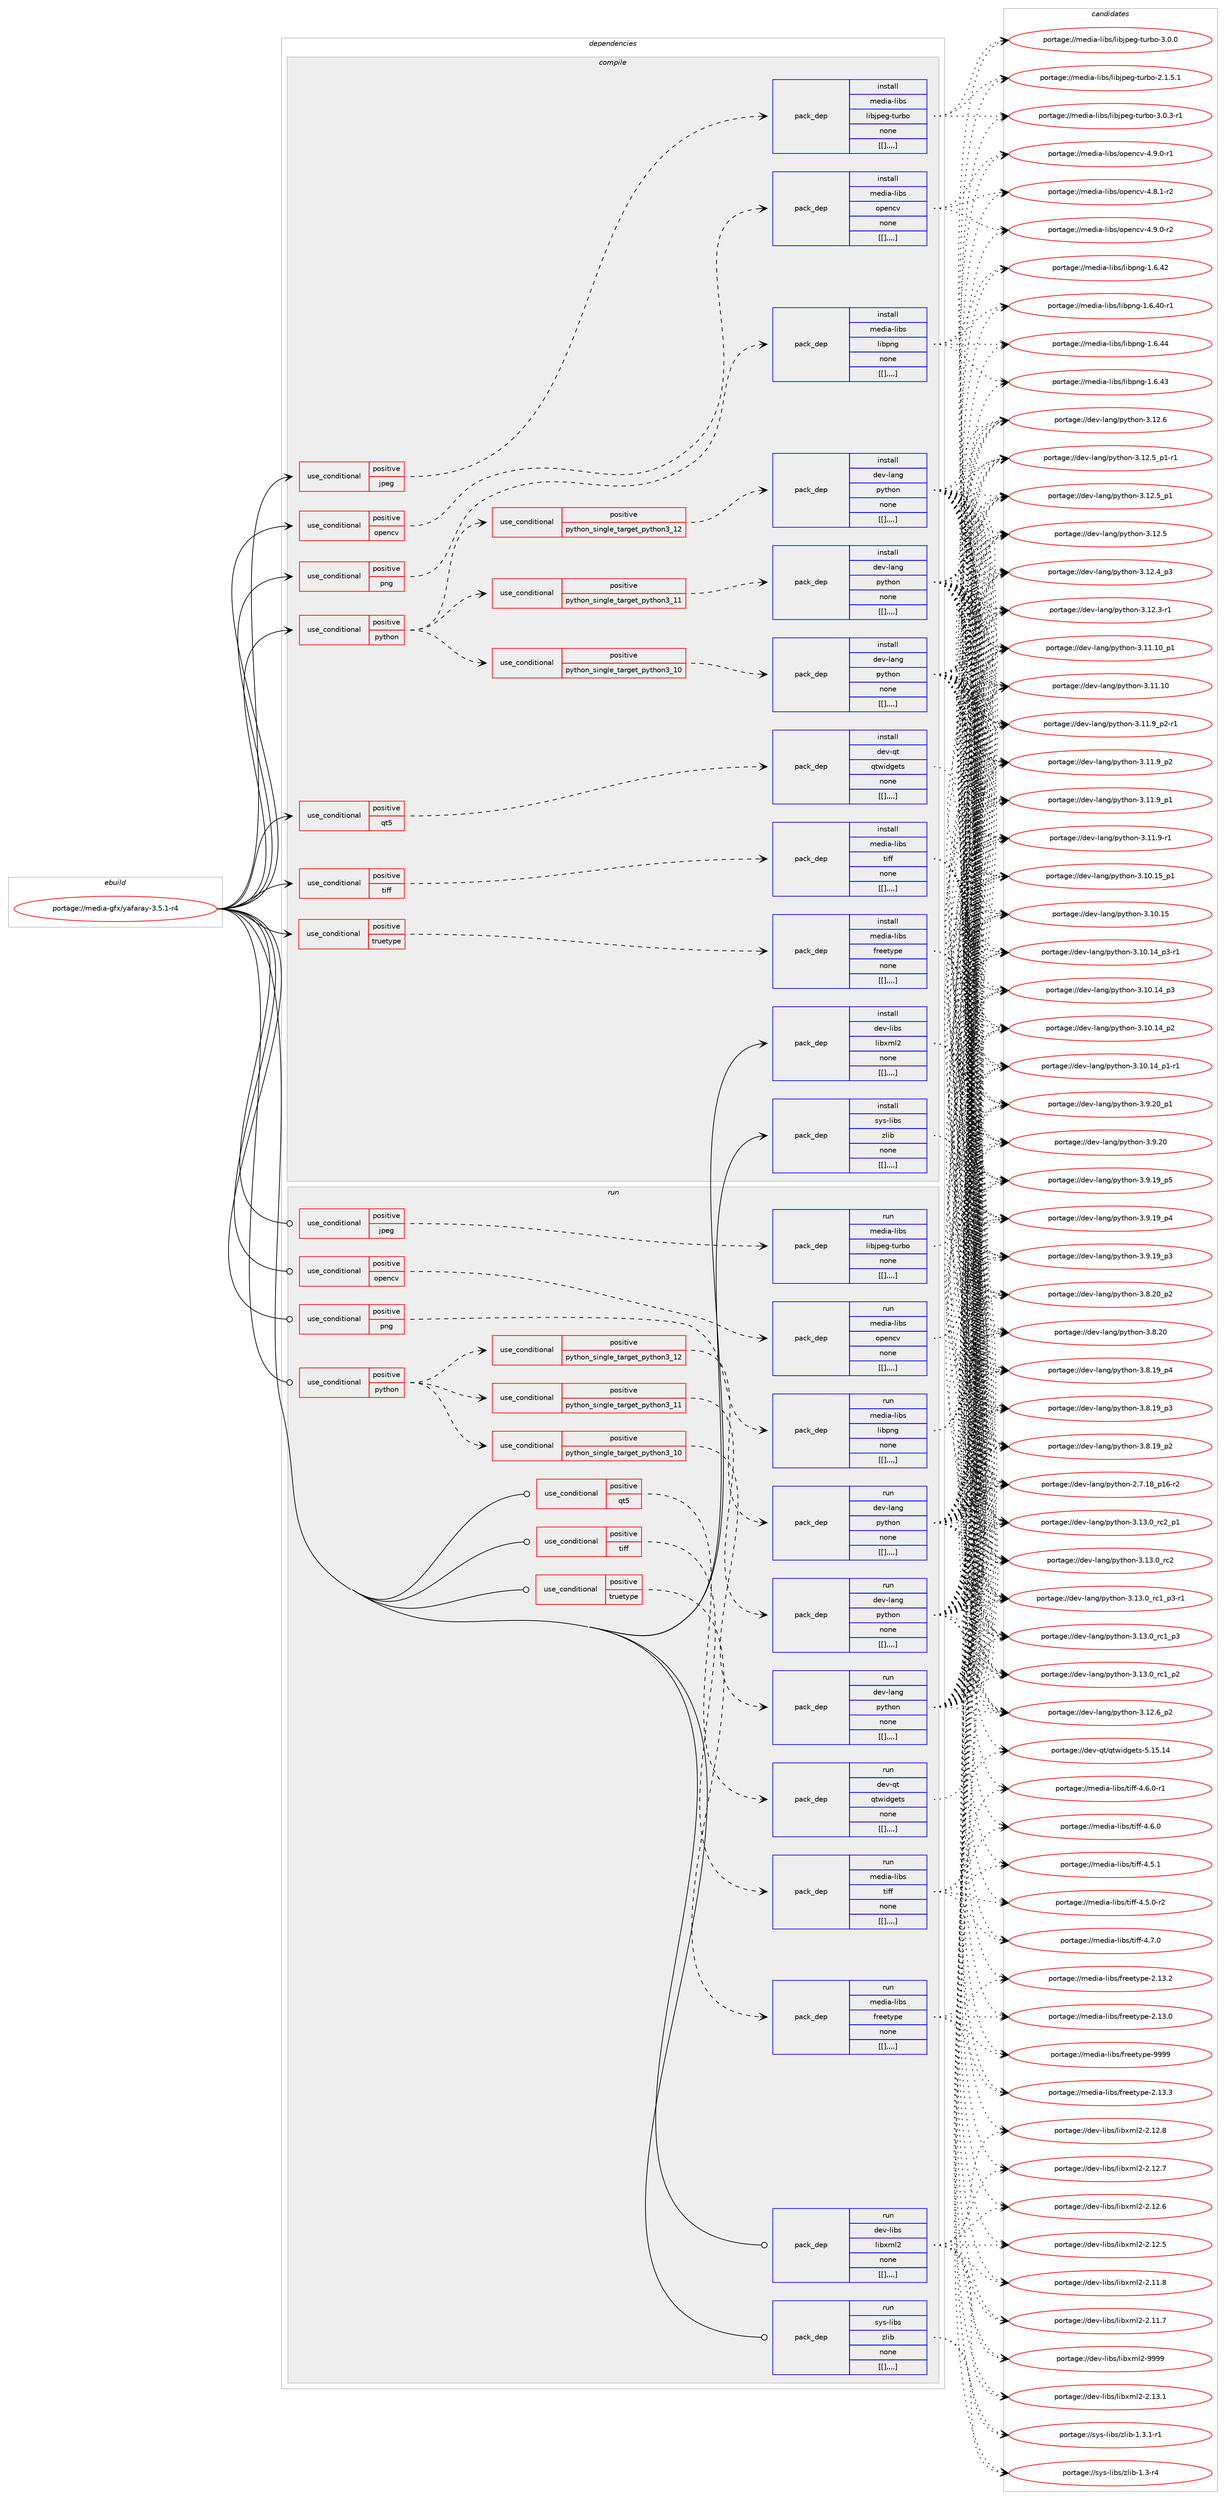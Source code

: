 digraph prolog {

# *************
# Graph options
# *************

newrank=true;
concentrate=true;
compound=true;
graph [rankdir=LR,fontname=Helvetica,fontsize=10,ranksep=1.5];#, ranksep=2.5, nodesep=0.2];
edge  [arrowhead=vee];
node  [fontname=Helvetica,fontsize=10];

# **********
# The ebuild
# **********

subgraph cluster_leftcol {
color=gray;
label=<<i>ebuild</i>>;
id [label="portage://media-gfx/yafaray-3.5.1-r4", color=red, width=4, href="../media-gfx/yafaray-3.5.1-r4.svg"];
}

# ****************
# The dependencies
# ****************

subgraph cluster_midcol {
color=gray;
label=<<i>dependencies</i>>;
subgraph cluster_compile {
fillcolor="#eeeeee";
style=filled;
label=<<i>compile</i>>;
subgraph cond77687 {
dependency305605 [label=<<TABLE BORDER="0" CELLBORDER="1" CELLSPACING="0" CELLPADDING="4"><TR><TD ROWSPAN="3" CELLPADDING="10">use_conditional</TD></TR><TR><TD>positive</TD></TR><TR><TD>jpeg</TD></TR></TABLE>>, shape=none, color=red];
subgraph pack225519 {
dependency305606 [label=<<TABLE BORDER="0" CELLBORDER="1" CELLSPACING="0" CELLPADDING="4" WIDTH="220"><TR><TD ROWSPAN="6" CELLPADDING="30">pack_dep</TD></TR><TR><TD WIDTH="110">install</TD></TR><TR><TD>media-libs</TD></TR><TR><TD>libjpeg-turbo</TD></TR><TR><TD>none</TD></TR><TR><TD>[[],,,,]</TD></TR></TABLE>>, shape=none, color=blue];
}
dependency305605:e -> dependency305606:w [weight=20,style="dashed",arrowhead="vee"];
}
id:e -> dependency305605:w [weight=20,style="solid",arrowhead="vee"];
subgraph cond77688 {
dependency305607 [label=<<TABLE BORDER="0" CELLBORDER="1" CELLSPACING="0" CELLPADDING="4"><TR><TD ROWSPAN="3" CELLPADDING="10">use_conditional</TD></TR><TR><TD>positive</TD></TR><TR><TD>opencv</TD></TR></TABLE>>, shape=none, color=red];
subgraph pack225520 {
dependency305608 [label=<<TABLE BORDER="0" CELLBORDER="1" CELLSPACING="0" CELLPADDING="4" WIDTH="220"><TR><TD ROWSPAN="6" CELLPADDING="30">pack_dep</TD></TR><TR><TD WIDTH="110">install</TD></TR><TR><TD>media-libs</TD></TR><TR><TD>opencv</TD></TR><TR><TD>none</TD></TR><TR><TD>[[],,,,]</TD></TR></TABLE>>, shape=none, color=blue];
}
dependency305607:e -> dependency305608:w [weight=20,style="dashed",arrowhead="vee"];
}
id:e -> dependency305607:w [weight=20,style="solid",arrowhead="vee"];
subgraph cond77689 {
dependency305609 [label=<<TABLE BORDER="0" CELLBORDER="1" CELLSPACING="0" CELLPADDING="4"><TR><TD ROWSPAN="3" CELLPADDING="10">use_conditional</TD></TR><TR><TD>positive</TD></TR><TR><TD>png</TD></TR></TABLE>>, shape=none, color=red];
subgraph pack225521 {
dependency305610 [label=<<TABLE BORDER="0" CELLBORDER="1" CELLSPACING="0" CELLPADDING="4" WIDTH="220"><TR><TD ROWSPAN="6" CELLPADDING="30">pack_dep</TD></TR><TR><TD WIDTH="110">install</TD></TR><TR><TD>media-libs</TD></TR><TR><TD>libpng</TD></TR><TR><TD>none</TD></TR><TR><TD>[[],,,,]</TD></TR></TABLE>>, shape=none, color=blue];
}
dependency305609:e -> dependency305610:w [weight=20,style="dashed",arrowhead="vee"];
}
id:e -> dependency305609:w [weight=20,style="solid",arrowhead="vee"];
subgraph cond77690 {
dependency305611 [label=<<TABLE BORDER="0" CELLBORDER="1" CELLSPACING="0" CELLPADDING="4"><TR><TD ROWSPAN="3" CELLPADDING="10">use_conditional</TD></TR><TR><TD>positive</TD></TR><TR><TD>python</TD></TR></TABLE>>, shape=none, color=red];
subgraph cond77691 {
dependency305612 [label=<<TABLE BORDER="0" CELLBORDER="1" CELLSPACING="0" CELLPADDING="4"><TR><TD ROWSPAN="3" CELLPADDING="10">use_conditional</TD></TR><TR><TD>positive</TD></TR><TR><TD>python_single_target_python3_10</TD></TR></TABLE>>, shape=none, color=red];
subgraph pack225522 {
dependency305613 [label=<<TABLE BORDER="0" CELLBORDER="1" CELLSPACING="0" CELLPADDING="4" WIDTH="220"><TR><TD ROWSPAN="6" CELLPADDING="30">pack_dep</TD></TR><TR><TD WIDTH="110">install</TD></TR><TR><TD>dev-lang</TD></TR><TR><TD>python</TD></TR><TR><TD>none</TD></TR><TR><TD>[[],,,,]</TD></TR></TABLE>>, shape=none, color=blue];
}
dependency305612:e -> dependency305613:w [weight=20,style="dashed",arrowhead="vee"];
}
dependency305611:e -> dependency305612:w [weight=20,style="dashed",arrowhead="vee"];
subgraph cond77692 {
dependency305614 [label=<<TABLE BORDER="0" CELLBORDER="1" CELLSPACING="0" CELLPADDING="4"><TR><TD ROWSPAN="3" CELLPADDING="10">use_conditional</TD></TR><TR><TD>positive</TD></TR><TR><TD>python_single_target_python3_11</TD></TR></TABLE>>, shape=none, color=red];
subgraph pack225523 {
dependency305615 [label=<<TABLE BORDER="0" CELLBORDER="1" CELLSPACING="0" CELLPADDING="4" WIDTH="220"><TR><TD ROWSPAN="6" CELLPADDING="30">pack_dep</TD></TR><TR><TD WIDTH="110">install</TD></TR><TR><TD>dev-lang</TD></TR><TR><TD>python</TD></TR><TR><TD>none</TD></TR><TR><TD>[[],,,,]</TD></TR></TABLE>>, shape=none, color=blue];
}
dependency305614:e -> dependency305615:w [weight=20,style="dashed",arrowhead="vee"];
}
dependency305611:e -> dependency305614:w [weight=20,style="dashed",arrowhead="vee"];
subgraph cond77693 {
dependency305616 [label=<<TABLE BORDER="0" CELLBORDER="1" CELLSPACING="0" CELLPADDING="4"><TR><TD ROWSPAN="3" CELLPADDING="10">use_conditional</TD></TR><TR><TD>positive</TD></TR><TR><TD>python_single_target_python3_12</TD></TR></TABLE>>, shape=none, color=red];
subgraph pack225524 {
dependency305617 [label=<<TABLE BORDER="0" CELLBORDER="1" CELLSPACING="0" CELLPADDING="4" WIDTH="220"><TR><TD ROWSPAN="6" CELLPADDING="30">pack_dep</TD></TR><TR><TD WIDTH="110">install</TD></TR><TR><TD>dev-lang</TD></TR><TR><TD>python</TD></TR><TR><TD>none</TD></TR><TR><TD>[[],,,,]</TD></TR></TABLE>>, shape=none, color=blue];
}
dependency305616:e -> dependency305617:w [weight=20,style="dashed",arrowhead="vee"];
}
dependency305611:e -> dependency305616:w [weight=20,style="dashed",arrowhead="vee"];
}
id:e -> dependency305611:w [weight=20,style="solid",arrowhead="vee"];
subgraph cond77694 {
dependency305618 [label=<<TABLE BORDER="0" CELLBORDER="1" CELLSPACING="0" CELLPADDING="4"><TR><TD ROWSPAN="3" CELLPADDING="10">use_conditional</TD></TR><TR><TD>positive</TD></TR><TR><TD>qt5</TD></TR></TABLE>>, shape=none, color=red];
subgraph pack225525 {
dependency305619 [label=<<TABLE BORDER="0" CELLBORDER="1" CELLSPACING="0" CELLPADDING="4" WIDTH="220"><TR><TD ROWSPAN="6" CELLPADDING="30">pack_dep</TD></TR><TR><TD WIDTH="110">install</TD></TR><TR><TD>dev-qt</TD></TR><TR><TD>qtwidgets</TD></TR><TR><TD>none</TD></TR><TR><TD>[[],,,,]</TD></TR></TABLE>>, shape=none, color=blue];
}
dependency305618:e -> dependency305619:w [weight=20,style="dashed",arrowhead="vee"];
}
id:e -> dependency305618:w [weight=20,style="solid",arrowhead="vee"];
subgraph cond77695 {
dependency305620 [label=<<TABLE BORDER="0" CELLBORDER="1" CELLSPACING="0" CELLPADDING="4"><TR><TD ROWSPAN="3" CELLPADDING="10">use_conditional</TD></TR><TR><TD>positive</TD></TR><TR><TD>tiff</TD></TR></TABLE>>, shape=none, color=red];
subgraph pack225526 {
dependency305621 [label=<<TABLE BORDER="0" CELLBORDER="1" CELLSPACING="0" CELLPADDING="4" WIDTH="220"><TR><TD ROWSPAN="6" CELLPADDING="30">pack_dep</TD></TR><TR><TD WIDTH="110">install</TD></TR><TR><TD>media-libs</TD></TR><TR><TD>tiff</TD></TR><TR><TD>none</TD></TR><TR><TD>[[],,,,]</TD></TR></TABLE>>, shape=none, color=blue];
}
dependency305620:e -> dependency305621:w [weight=20,style="dashed",arrowhead="vee"];
}
id:e -> dependency305620:w [weight=20,style="solid",arrowhead="vee"];
subgraph cond77696 {
dependency305622 [label=<<TABLE BORDER="0" CELLBORDER="1" CELLSPACING="0" CELLPADDING="4"><TR><TD ROWSPAN="3" CELLPADDING="10">use_conditional</TD></TR><TR><TD>positive</TD></TR><TR><TD>truetype</TD></TR></TABLE>>, shape=none, color=red];
subgraph pack225527 {
dependency305623 [label=<<TABLE BORDER="0" CELLBORDER="1" CELLSPACING="0" CELLPADDING="4" WIDTH="220"><TR><TD ROWSPAN="6" CELLPADDING="30">pack_dep</TD></TR><TR><TD WIDTH="110">install</TD></TR><TR><TD>media-libs</TD></TR><TR><TD>freetype</TD></TR><TR><TD>none</TD></TR><TR><TD>[[],,,,]</TD></TR></TABLE>>, shape=none, color=blue];
}
dependency305622:e -> dependency305623:w [weight=20,style="dashed",arrowhead="vee"];
}
id:e -> dependency305622:w [weight=20,style="solid",arrowhead="vee"];
subgraph pack225528 {
dependency305624 [label=<<TABLE BORDER="0" CELLBORDER="1" CELLSPACING="0" CELLPADDING="4" WIDTH="220"><TR><TD ROWSPAN="6" CELLPADDING="30">pack_dep</TD></TR><TR><TD WIDTH="110">install</TD></TR><TR><TD>dev-libs</TD></TR><TR><TD>libxml2</TD></TR><TR><TD>none</TD></TR><TR><TD>[[],,,,]</TD></TR></TABLE>>, shape=none, color=blue];
}
id:e -> dependency305624:w [weight=20,style="solid",arrowhead="vee"];
subgraph pack225529 {
dependency305625 [label=<<TABLE BORDER="0" CELLBORDER="1" CELLSPACING="0" CELLPADDING="4" WIDTH="220"><TR><TD ROWSPAN="6" CELLPADDING="30">pack_dep</TD></TR><TR><TD WIDTH="110">install</TD></TR><TR><TD>sys-libs</TD></TR><TR><TD>zlib</TD></TR><TR><TD>none</TD></TR><TR><TD>[[],,,,]</TD></TR></TABLE>>, shape=none, color=blue];
}
id:e -> dependency305625:w [weight=20,style="solid",arrowhead="vee"];
}
subgraph cluster_compileandrun {
fillcolor="#eeeeee";
style=filled;
label=<<i>compile and run</i>>;
}
subgraph cluster_run {
fillcolor="#eeeeee";
style=filled;
label=<<i>run</i>>;
subgraph cond77697 {
dependency305626 [label=<<TABLE BORDER="0" CELLBORDER="1" CELLSPACING="0" CELLPADDING="4"><TR><TD ROWSPAN="3" CELLPADDING="10">use_conditional</TD></TR><TR><TD>positive</TD></TR><TR><TD>jpeg</TD></TR></TABLE>>, shape=none, color=red];
subgraph pack225530 {
dependency305627 [label=<<TABLE BORDER="0" CELLBORDER="1" CELLSPACING="0" CELLPADDING="4" WIDTH="220"><TR><TD ROWSPAN="6" CELLPADDING="30">pack_dep</TD></TR><TR><TD WIDTH="110">run</TD></TR><TR><TD>media-libs</TD></TR><TR><TD>libjpeg-turbo</TD></TR><TR><TD>none</TD></TR><TR><TD>[[],,,,]</TD></TR></TABLE>>, shape=none, color=blue];
}
dependency305626:e -> dependency305627:w [weight=20,style="dashed",arrowhead="vee"];
}
id:e -> dependency305626:w [weight=20,style="solid",arrowhead="odot"];
subgraph cond77698 {
dependency305628 [label=<<TABLE BORDER="0" CELLBORDER="1" CELLSPACING="0" CELLPADDING="4"><TR><TD ROWSPAN="3" CELLPADDING="10">use_conditional</TD></TR><TR><TD>positive</TD></TR><TR><TD>opencv</TD></TR></TABLE>>, shape=none, color=red];
subgraph pack225531 {
dependency305629 [label=<<TABLE BORDER="0" CELLBORDER="1" CELLSPACING="0" CELLPADDING="4" WIDTH="220"><TR><TD ROWSPAN="6" CELLPADDING="30">pack_dep</TD></TR><TR><TD WIDTH="110">run</TD></TR><TR><TD>media-libs</TD></TR><TR><TD>opencv</TD></TR><TR><TD>none</TD></TR><TR><TD>[[],,,,]</TD></TR></TABLE>>, shape=none, color=blue];
}
dependency305628:e -> dependency305629:w [weight=20,style="dashed",arrowhead="vee"];
}
id:e -> dependency305628:w [weight=20,style="solid",arrowhead="odot"];
subgraph cond77699 {
dependency305630 [label=<<TABLE BORDER="0" CELLBORDER="1" CELLSPACING="0" CELLPADDING="4"><TR><TD ROWSPAN="3" CELLPADDING="10">use_conditional</TD></TR><TR><TD>positive</TD></TR><TR><TD>png</TD></TR></TABLE>>, shape=none, color=red];
subgraph pack225532 {
dependency305631 [label=<<TABLE BORDER="0" CELLBORDER="1" CELLSPACING="0" CELLPADDING="4" WIDTH="220"><TR><TD ROWSPAN="6" CELLPADDING="30">pack_dep</TD></TR><TR><TD WIDTH="110">run</TD></TR><TR><TD>media-libs</TD></TR><TR><TD>libpng</TD></TR><TR><TD>none</TD></TR><TR><TD>[[],,,,]</TD></TR></TABLE>>, shape=none, color=blue];
}
dependency305630:e -> dependency305631:w [weight=20,style="dashed",arrowhead="vee"];
}
id:e -> dependency305630:w [weight=20,style="solid",arrowhead="odot"];
subgraph cond77700 {
dependency305632 [label=<<TABLE BORDER="0" CELLBORDER="1" CELLSPACING="0" CELLPADDING="4"><TR><TD ROWSPAN="3" CELLPADDING="10">use_conditional</TD></TR><TR><TD>positive</TD></TR><TR><TD>python</TD></TR></TABLE>>, shape=none, color=red];
subgraph cond77701 {
dependency305633 [label=<<TABLE BORDER="0" CELLBORDER="1" CELLSPACING="0" CELLPADDING="4"><TR><TD ROWSPAN="3" CELLPADDING="10">use_conditional</TD></TR><TR><TD>positive</TD></TR><TR><TD>python_single_target_python3_10</TD></TR></TABLE>>, shape=none, color=red];
subgraph pack225533 {
dependency305634 [label=<<TABLE BORDER="0" CELLBORDER="1" CELLSPACING="0" CELLPADDING="4" WIDTH="220"><TR><TD ROWSPAN="6" CELLPADDING="30">pack_dep</TD></TR><TR><TD WIDTH="110">run</TD></TR><TR><TD>dev-lang</TD></TR><TR><TD>python</TD></TR><TR><TD>none</TD></TR><TR><TD>[[],,,,]</TD></TR></TABLE>>, shape=none, color=blue];
}
dependency305633:e -> dependency305634:w [weight=20,style="dashed",arrowhead="vee"];
}
dependency305632:e -> dependency305633:w [weight=20,style="dashed",arrowhead="vee"];
subgraph cond77702 {
dependency305635 [label=<<TABLE BORDER="0" CELLBORDER="1" CELLSPACING="0" CELLPADDING="4"><TR><TD ROWSPAN="3" CELLPADDING="10">use_conditional</TD></TR><TR><TD>positive</TD></TR><TR><TD>python_single_target_python3_11</TD></TR></TABLE>>, shape=none, color=red];
subgraph pack225534 {
dependency305636 [label=<<TABLE BORDER="0" CELLBORDER="1" CELLSPACING="0" CELLPADDING="4" WIDTH="220"><TR><TD ROWSPAN="6" CELLPADDING="30">pack_dep</TD></TR><TR><TD WIDTH="110">run</TD></TR><TR><TD>dev-lang</TD></TR><TR><TD>python</TD></TR><TR><TD>none</TD></TR><TR><TD>[[],,,,]</TD></TR></TABLE>>, shape=none, color=blue];
}
dependency305635:e -> dependency305636:w [weight=20,style="dashed",arrowhead="vee"];
}
dependency305632:e -> dependency305635:w [weight=20,style="dashed",arrowhead="vee"];
subgraph cond77703 {
dependency305637 [label=<<TABLE BORDER="0" CELLBORDER="1" CELLSPACING="0" CELLPADDING="4"><TR><TD ROWSPAN="3" CELLPADDING="10">use_conditional</TD></TR><TR><TD>positive</TD></TR><TR><TD>python_single_target_python3_12</TD></TR></TABLE>>, shape=none, color=red];
subgraph pack225535 {
dependency305638 [label=<<TABLE BORDER="0" CELLBORDER="1" CELLSPACING="0" CELLPADDING="4" WIDTH="220"><TR><TD ROWSPAN="6" CELLPADDING="30">pack_dep</TD></TR><TR><TD WIDTH="110">run</TD></TR><TR><TD>dev-lang</TD></TR><TR><TD>python</TD></TR><TR><TD>none</TD></TR><TR><TD>[[],,,,]</TD></TR></TABLE>>, shape=none, color=blue];
}
dependency305637:e -> dependency305638:w [weight=20,style="dashed",arrowhead="vee"];
}
dependency305632:e -> dependency305637:w [weight=20,style="dashed",arrowhead="vee"];
}
id:e -> dependency305632:w [weight=20,style="solid",arrowhead="odot"];
subgraph cond77704 {
dependency305639 [label=<<TABLE BORDER="0" CELLBORDER="1" CELLSPACING="0" CELLPADDING="4"><TR><TD ROWSPAN="3" CELLPADDING="10">use_conditional</TD></TR><TR><TD>positive</TD></TR><TR><TD>qt5</TD></TR></TABLE>>, shape=none, color=red];
subgraph pack225536 {
dependency305640 [label=<<TABLE BORDER="0" CELLBORDER="1" CELLSPACING="0" CELLPADDING="4" WIDTH="220"><TR><TD ROWSPAN="6" CELLPADDING="30">pack_dep</TD></TR><TR><TD WIDTH="110">run</TD></TR><TR><TD>dev-qt</TD></TR><TR><TD>qtwidgets</TD></TR><TR><TD>none</TD></TR><TR><TD>[[],,,,]</TD></TR></TABLE>>, shape=none, color=blue];
}
dependency305639:e -> dependency305640:w [weight=20,style="dashed",arrowhead="vee"];
}
id:e -> dependency305639:w [weight=20,style="solid",arrowhead="odot"];
subgraph cond77705 {
dependency305641 [label=<<TABLE BORDER="0" CELLBORDER="1" CELLSPACING="0" CELLPADDING="4"><TR><TD ROWSPAN="3" CELLPADDING="10">use_conditional</TD></TR><TR><TD>positive</TD></TR><TR><TD>tiff</TD></TR></TABLE>>, shape=none, color=red];
subgraph pack225537 {
dependency305642 [label=<<TABLE BORDER="0" CELLBORDER="1" CELLSPACING="0" CELLPADDING="4" WIDTH="220"><TR><TD ROWSPAN="6" CELLPADDING="30">pack_dep</TD></TR><TR><TD WIDTH="110">run</TD></TR><TR><TD>media-libs</TD></TR><TR><TD>tiff</TD></TR><TR><TD>none</TD></TR><TR><TD>[[],,,,]</TD></TR></TABLE>>, shape=none, color=blue];
}
dependency305641:e -> dependency305642:w [weight=20,style="dashed",arrowhead="vee"];
}
id:e -> dependency305641:w [weight=20,style="solid",arrowhead="odot"];
subgraph cond77706 {
dependency305643 [label=<<TABLE BORDER="0" CELLBORDER="1" CELLSPACING="0" CELLPADDING="4"><TR><TD ROWSPAN="3" CELLPADDING="10">use_conditional</TD></TR><TR><TD>positive</TD></TR><TR><TD>truetype</TD></TR></TABLE>>, shape=none, color=red];
subgraph pack225538 {
dependency305644 [label=<<TABLE BORDER="0" CELLBORDER="1" CELLSPACING="0" CELLPADDING="4" WIDTH="220"><TR><TD ROWSPAN="6" CELLPADDING="30">pack_dep</TD></TR><TR><TD WIDTH="110">run</TD></TR><TR><TD>media-libs</TD></TR><TR><TD>freetype</TD></TR><TR><TD>none</TD></TR><TR><TD>[[],,,,]</TD></TR></TABLE>>, shape=none, color=blue];
}
dependency305643:e -> dependency305644:w [weight=20,style="dashed",arrowhead="vee"];
}
id:e -> dependency305643:w [weight=20,style="solid",arrowhead="odot"];
subgraph pack225539 {
dependency305645 [label=<<TABLE BORDER="0" CELLBORDER="1" CELLSPACING="0" CELLPADDING="4" WIDTH="220"><TR><TD ROWSPAN="6" CELLPADDING="30">pack_dep</TD></TR><TR><TD WIDTH="110">run</TD></TR><TR><TD>dev-libs</TD></TR><TR><TD>libxml2</TD></TR><TR><TD>none</TD></TR><TR><TD>[[],,,,]</TD></TR></TABLE>>, shape=none, color=blue];
}
id:e -> dependency305645:w [weight=20,style="solid",arrowhead="odot"];
subgraph pack225540 {
dependency305646 [label=<<TABLE BORDER="0" CELLBORDER="1" CELLSPACING="0" CELLPADDING="4" WIDTH="220"><TR><TD ROWSPAN="6" CELLPADDING="30">pack_dep</TD></TR><TR><TD WIDTH="110">run</TD></TR><TR><TD>sys-libs</TD></TR><TR><TD>zlib</TD></TR><TR><TD>none</TD></TR><TR><TD>[[],,,,]</TD></TR></TABLE>>, shape=none, color=blue];
}
id:e -> dependency305646:w [weight=20,style="solid",arrowhead="odot"];
}
}

# **************
# The candidates
# **************

subgraph cluster_choices {
rank=same;
color=gray;
label=<<i>candidates</i>>;

subgraph choice225519 {
color=black;
nodesep=1;
choice109101100105974510810598115471081059810611210110345116117114981114551464846514511449 [label="portage://media-libs/libjpeg-turbo-3.0.3-r1", color=red, width=4,href="../media-libs/libjpeg-turbo-3.0.3-r1.svg"];
choice10910110010597451081059811547108105981061121011034511611711498111455146484648 [label="portage://media-libs/libjpeg-turbo-3.0.0", color=red, width=4,href="../media-libs/libjpeg-turbo-3.0.0.svg"];
choice109101100105974510810598115471081059810611210110345116117114981114550464946534649 [label="portage://media-libs/libjpeg-turbo-2.1.5.1", color=red, width=4,href="../media-libs/libjpeg-turbo-2.1.5.1.svg"];
dependency305606:e -> choice109101100105974510810598115471081059810611210110345116117114981114551464846514511449:w [style=dotted,weight="100"];
dependency305606:e -> choice10910110010597451081059811547108105981061121011034511611711498111455146484648:w [style=dotted,weight="100"];
dependency305606:e -> choice109101100105974510810598115471081059810611210110345116117114981114550464946534649:w [style=dotted,weight="100"];
}
subgraph choice225520 {
color=black;
nodesep=1;
choice10910110010597451081059811547111112101110991184552465746484511450 [label="portage://media-libs/opencv-4.9.0-r2", color=red, width=4,href="../media-libs/opencv-4.9.0-r2.svg"];
choice10910110010597451081059811547111112101110991184552465746484511449 [label="portage://media-libs/opencv-4.9.0-r1", color=red, width=4,href="../media-libs/opencv-4.9.0-r1.svg"];
choice10910110010597451081059811547111112101110991184552465646494511450 [label="portage://media-libs/opencv-4.8.1-r2", color=red, width=4,href="../media-libs/opencv-4.8.1-r2.svg"];
dependency305608:e -> choice10910110010597451081059811547111112101110991184552465746484511450:w [style=dotted,weight="100"];
dependency305608:e -> choice10910110010597451081059811547111112101110991184552465746484511449:w [style=dotted,weight="100"];
dependency305608:e -> choice10910110010597451081059811547111112101110991184552465646494511450:w [style=dotted,weight="100"];
}
subgraph choice225521 {
color=black;
nodesep=1;
choice109101100105974510810598115471081059811211010345494654465252 [label="portage://media-libs/libpng-1.6.44", color=red, width=4,href="../media-libs/libpng-1.6.44.svg"];
choice109101100105974510810598115471081059811211010345494654465251 [label="portage://media-libs/libpng-1.6.43", color=red, width=4,href="../media-libs/libpng-1.6.43.svg"];
choice109101100105974510810598115471081059811211010345494654465250 [label="portage://media-libs/libpng-1.6.42", color=red, width=4,href="../media-libs/libpng-1.6.42.svg"];
choice1091011001059745108105981154710810598112110103454946544652484511449 [label="portage://media-libs/libpng-1.6.40-r1", color=red, width=4,href="../media-libs/libpng-1.6.40-r1.svg"];
dependency305610:e -> choice109101100105974510810598115471081059811211010345494654465252:w [style=dotted,weight="100"];
dependency305610:e -> choice109101100105974510810598115471081059811211010345494654465251:w [style=dotted,weight="100"];
dependency305610:e -> choice109101100105974510810598115471081059811211010345494654465250:w [style=dotted,weight="100"];
dependency305610:e -> choice1091011001059745108105981154710810598112110103454946544652484511449:w [style=dotted,weight="100"];
}
subgraph choice225522 {
color=black;
nodesep=1;
choice100101118451089711010347112121116104111110455146495146489511499509511249 [label="portage://dev-lang/python-3.13.0_rc2_p1", color=red, width=4,href="../dev-lang/python-3.13.0_rc2_p1.svg"];
choice10010111845108971101034711212111610411111045514649514648951149950 [label="portage://dev-lang/python-3.13.0_rc2", color=red, width=4,href="../dev-lang/python-3.13.0_rc2.svg"];
choice1001011184510897110103471121211161041111104551464951464895114994995112514511449 [label="portage://dev-lang/python-3.13.0_rc1_p3-r1", color=red, width=4,href="../dev-lang/python-3.13.0_rc1_p3-r1.svg"];
choice100101118451089711010347112121116104111110455146495146489511499499511251 [label="portage://dev-lang/python-3.13.0_rc1_p3", color=red, width=4,href="../dev-lang/python-3.13.0_rc1_p3.svg"];
choice100101118451089711010347112121116104111110455146495146489511499499511250 [label="portage://dev-lang/python-3.13.0_rc1_p2", color=red, width=4,href="../dev-lang/python-3.13.0_rc1_p2.svg"];
choice100101118451089711010347112121116104111110455146495046549511250 [label="portage://dev-lang/python-3.12.6_p2", color=red, width=4,href="../dev-lang/python-3.12.6_p2.svg"];
choice10010111845108971101034711212111610411111045514649504654 [label="portage://dev-lang/python-3.12.6", color=red, width=4,href="../dev-lang/python-3.12.6.svg"];
choice1001011184510897110103471121211161041111104551464950465395112494511449 [label="portage://dev-lang/python-3.12.5_p1-r1", color=red, width=4,href="../dev-lang/python-3.12.5_p1-r1.svg"];
choice100101118451089711010347112121116104111110455146495046539511249 [label="portage://dev-lang/python-3.12.5_p1", color=red, width=4,href="../dev-lang/python-3.12.5_p1.svg"];
choice10010111845108971101034711212111610411111045514649504653 [label="portage://dev-lang/python-3.12.5", color=red, width=4,href="../dev-lang/python-3.12.5.svg"];
choice100101118451089711010347112121116104111110455146495046529511251 [label="portage://dev-lang/python-3.12.4_p3", color=red, width=4,href="../dev-lang/python-3.12.4_p3.svg"];
choice100101118451089711010347112121116104111110455146495046514511449 [label="portage://dev-lang/python-3.12.3-r1", color=red, width=4,href="../dev-lang/python-3.12.3-r1.svg"];
choice10010111845108971101034711212111610411111045514649494649489511249 [label="portage://dev-lang/python-3.11.10_p1", color=red, width=4,href="../dev-lang/python-3.11.10_p1.svg"];
choice1001011184510897110103471121211161041111104551464949464948 [label="portage://dev-lang/python-3.11.10", color=red, width=4,href="../dev-lang/python-3.11.10.svg"];
choice1001011184510897110103471121211161041111104551464949465795112504511449 [label="portage://dev-lang/python-3.11.9_p2-r1", color=red, width=4,href="../dev-lang/python-3.11.9_p2-r1.svg"];
choice100101118451089711010347112121116104111110455146494946579511250 [label="portage://dev-lang/python-3.11.9_p2", color=red, width=4,href="../dev-lang/python-3.11.9_p2.svg"];
choice100101118451089711010347112121116104111110455146494946579511249 [label="portage://dev-lang/python-3.11.9_p1", color=red, width=4,href="../dev-lang/python-3.11.9_p1.svg"];
choice100101118451089711010347112121116104111110455146494946574511449 [label="portage://dev-lang/python-3.11.9-r1", color=red, width=4,href="../dev-lang/python-3.11.9-r1.svg"];
choice10010111845108971101034711212111610411111045514649484649539511249 [label="portage://dev-lang/python-3.10.15_p1", color=red, width=4,href="../dev-lang/python-3.10.15_p1.svg"];
choice1001011184510897110103471121211161041111104551464948464953 [label="portage://dev-lang/python-3.10.15", color=red, width=4,href="../dev-lang/python-3.10.15.svg"];
choice100101118451089711010347112121116104111110455146494846495295112514511449 [label="portage://dev-lang/python-3.10.14_p3-r1", color=red, width=4,href="../dev-lang/python-3.10.14_p3-r1.svg"];
choice10010111845108971101034711212111610411111045514649484649529511251 [label="portage://dev-lang/python-3.10.14_p3", color=red, width=4,href="../dev-lang/python-3.10.14_p3.svg"];
choice10010111845108971101034711212111610411111045514649484649529511250 [label="portage://dev-lang/python-3.10.14_p2", color=red, width=4,href="../dev-lang/python-3.10.14_p2.svg"];
choice100101118451089711010347112121116104111110455146494846495295112494511449 [label="portage://dev-lang/python-3.10.14_p1-r1", color=red, width=4,href="../dev-lang/python-3.10.14_p1-r1.svg"];
choice100101118451089711010347112121116104111110455146574650489511249 [label="portage://dev-lang/python-3.9.20_p1", color=red, width=4,href="../dev-lang/python-3.9.20_p1.svg"];
choice10010111845108971101034711212111610411111045514657465048 [label="portage://dev-lang/python-3.9.20", color=red, width=4,href="../dev-lang/python-3.9.20.svg"];
choice100101118451089711010347112121116104111110455146574649579511253 [label="portage://dev-lang/python-3.9.19_p5", color=red, width=4,href="../dev-lang/python-3.9.19_p5.svg"];
choice100101118451089711010347112121116104111110455146574649579511252 [label="portage://dev-lang/python-3.9.19_p4", color=red, width=4,href="../dev-lang/python-3.9.19_p4.svg"];
choice100101118451089711010347112121116104111110455146574649579511251 [label="portage://dev-lang/python-3.9.19_p3", color=red, width=4,href="../dev-lang/python-3.9.19_p3.svg"];
choice100101118451089711010347112121116104111110455146564650489511250 [label="portage://dev-lang/python-3.8.20_p2", color=red, width=4,href="../dev-lang/python-3.8.20_p2.svg"];
choice10010111845108971101034711212111610411111045514656465048 [label="portage://dev-lang/python-3.8.20", color=red, width=4,href="../dev-lang/python-3.8.20.svg"];
choice100101118451089711010347112121116104111110455146564649579511252 [label="portage://dev-lang/python-3.8.19_p4", color=red, width=4,href="../dev-lang/python-3.8.19_p4.svg"];
choice100101118451089711010347112121116104111110455146564649579511251 [label="portage://dev-lang/python-3.8.19_p3", color=red, width=4,href="../dev-lang/python-3.8.19_p3.svg"];
choice100101118451089711010347112121116104111110455146564649579511250 [label="portage://dev-lang/python-3.8.19_p2", color=red, width=4,href="../dev-lang/python-3.8.19_p2.svg"];
choice100101118451089711010347112121116104111110455046554649569511249544511450 [label="portage://dev-lang/python-2.7.18_p16-r2", color=red, width=4,href="../dev-lang/python-2.7.18_p16-r2.svg"];
dependency305613:e -> choice100101118451089711010347112121116104111110455146495146489511499509511249:w [style=dotted,weight="100"];
dependency305613:e -> choice10010111845108971101034711212111610411111045514649514648951149950:w [style=dotted,weight="100"];
dependency305613:e -> choice1001011184510897110103471121211161041111104551464951464895114994995112514511449:w [style=dotted,weight="100"];
dependency305613:e -> choice100101118451089711010347112121116104111110455146495146489511499499511251:w [style=dotted,weight="100"];
dependency305613:e -> choice100101118451089711010347112121116104111110455146495146489511499499511250:w [style=dotted,weight="100"];
dependency305613:e -> choice100101118451089711010347112121116104111110455146495046549511250:w [style=dotted,weight="100"];
dependency305613:e -> choice10010111845108971101034711212111610411111045514649504654:w [style=dotted,weight="100"];
dependency305613:e -> choice1001011184510897110103471121211161041111104551464950465395112494511449:w [style=dotted,weight="100"];
dependency305613:e -> choice100101118451089711010347112121116104111110455146495046539511249:w [style=dotted,weight="100"];
dependency305613:e -> choice10010111845108971101034711212111610411111045514649504653:w [style=dotted,weight="100"];
dependency305613:e -> choice100101118451089711010347112121116104111110455146495046529511251:w [style=dotted,weight="100"];
dependency305613:e -> choice100101118451089711010347112121116104111110455146495046514511449:w [style=dotted,weight="100"];
dependency305613:e -> choice10010111845108971101034711212111610411111045514649494649489511249:w [style=dotted,weight="100"];
dependency305613:e -> choice1001011184510897110103471121211161041111104551464949464948:w [style=dotted,weight="100"];
dependency305613:e -> choice1001011184510897110103471121211161041111104551464949465795112504511449:w [style=dotted,weight="100"];
dependency305613:e -> choice100101118451089711010347112121116104111110455146494946579511250:w [style=dotted,weight="100"];
dependency305613:e -> choice100101118451089711010347112121116104111110455146494946579511249:w [style=dotted,weight="100"];
dependency305613:e -> choice100101118451089711010347112121116104111110455146494946574511449:w [style=dotted,weight="100"];
dependency305613:e -> choice10010111845108971101034711212111610411111045514649484649539511249:w [style=dotted,weight="100"];
dependency305613:e -> choice1001011184510897110103471121211161041111104551464948464953:w [style=dotted,weight="100"];
dependency305613:e -> choice100101118451089711010347112121116104111110455146494846495295112514511449:w [style=dotted,weight="100"];
dependency305613:e -> choice10010111845108971101034711212111610411111045514649484649529511251:w [style=dotted,weight="100"];
dependency305613:e -> choice10010111845108971101034711212111610411111045514649484649529511250:w [style=dotted,weight="100"];
dependency305613:e -> choice100101118451089711010347112121116104111110455146494846495295112494511449:w [style=dotted,weight="100"];
dependency305613:e -> choice100101118451089711010347112121116104111110455146574650489511249:w [style=dotted,weight="100"];
dependency305613:e -> choice10010111845108971101034711212111610411111045514657465048:w [style=dotted,weight="100"];
dependency305613:e -> choice100101118451089711010347112121116104111110455146574649579511253:w [style=dotted,weight="100"];
dependency305613:e -> choice100101118451089711010347112121116104111110455146574649579511252:w [style=dotted,weight="100"];
dependency305613:e -> choice100101118451089711010347112121116104111110455146574649579511251:w [style=dotted,weight="100"];
dependency305613:e -> choice100101118451089711010347112121116104111110455146564650489511250:w [style=dotted,weight="100"];
dependency305613:e -> choice10010111845108971101034711212111610411111045514656465048:w [style=dotted,weight="100"];
dependency305613:e -> choice100101118451089711010347112121116104111110455146564649579511252:w [style=dotted,weight="100"];
dependency305613:e -> choice100101118451089711010347112121116104111110455146564649579511251:w [style=dotted,weight="100"];
dependency305613:e -> choice100101118451089711010347112121116104111110455146564649579511250:w [style=dotted,weight="100"];
dependency305613:e -> choice100101118451089711010347112121116104111110455046554649569511249544511450:w [style=dotted,weight="100"];
}
subgraph choice225523 {
color=black;
nodesep=1;
choice100101118451089711010347112121116104111110455146495146489511499509511249 [label="portage://dev-lang/python-3.13.0_rc2_p1", color=red, width=4,href="../dev-lang/python-3.13.0_rc2_p1.svg"];
choice10010111845108971101034711212111610411111045514649514648951149950 [label="portage://dev-lang/python-3.13.0_rc2", color=red, width=4,href="../dev-lang/python-3.13.0_rc2.svg"];
choice1001011184510897110103471121211161041111104551464951464895114994995112514511449 [label="portage://dev-lang/python-3.13.0_rc1_p3-r1", color=red, width=4,href="../dev-lang/python-3.13.0_rc1_p3-r1.svg"];
choice100101118451089711010347112121116104111110455146495146489511499499511251 [label="portage://dev-lang/python-3.13.0_rc1_p3", color=red, width=4,href="../dev-lang/python-3.13.0_rc1_p3.svg"];
choice100101118451089711010347112121116104111110455146495146489511499499511250 [label="portage://dev-lang/python-3.13.0_rc1_p2", color=red, width=4,href="../dev-lang/python-3.13.0_rc1_p2.svg"];
choice100101118451089711010347112121116104111110455146495046549511250 [label="portage://dev-lang/python-3.12.6_p2", color=red, width=4,href="../dev-lang/python-3.12.6_p2.svg"];
choice10010111845108971101034711212111610411111045514649504654 [label="portage://dev-lang/python-3.12.6", color=red, width=4,href="../dev-lang/python-3.12.6.svg"];
choice1001011184510897110103471121211161041111104551464950465395112494511449 [label="portage://dev-lang/python-3.12.5_p1-r1", color=red, width=4,href="../dev-lang/python-3.12.5_p1-r1.svg"];
choice100101118451089711010347112121116104111110455146495046539511249 [label="portage://dev-lang/python-3.12.5_p1", color=red, width=4,href="../dev-lang/python-3.12.5_p1.svg"];
choice10010111845108971101034711212111610411111045514649504653 [label="portage://dev-lang/python-3.12.5", color=red, width=4,href="../dev-lang/python-3.12.5.svg"];
choice100101118451089711010347112121116104111110455146495046529511251 [label="portage://dev-lang/python-3.12.4_p3", color=red, width=4,href="../dev-lang/python-3.12.4_p3.svg"];
choice100101118451089711010347112121116104111110455146495046514511449 [label="portage://dev-lang/python-3.12.3-r1", color=red, width=4,href="../dev-lang/python-3.12.3-r1.svg"];
choice10010111845108971101034711212111610411111045514649494649489511249 [label="portage://dev-lang/python-3.11.10_p1", color=red, width=4,href="../dev-lang/python-3.11.10_p1.svg"];
choice1001011184510897110103471121211161041111104551464949464948 [label="portage://dev-lang/python-3.11.10", color=red, width=4,href="../dev-lang/python-3.11.10.svg"];
choice1001011184510897110103471121211161041111104551464949465795112504511449 [label="portage://dev-lang/python-3.11.9_p2-r1", color=red, width=4,href="../dev-lang/python-3.11.9_p2-r1.svg"];
choice100101118451089711010347112121116104111110455146494946579511250 [label="portage://dev-lang/python-3.11.9_p2", color=red, width=4,href="../dev-lang/python-3.11.9_p2.svg"];
choice100101118451089711010347112121116104111110455146494946579511249 [label="portage://dev-lang/python-3.11.9_p1", color=red, width=4,href="../dev-lang/python-3.11.9_p1.svg"];
choice100101118451089711010347112121116104111110455146494946574511449 [label="portage://dev-lang/python-3.11.9-r1", color=red, width=4,href="../dev-lang/python-3.11.9-r1.svg"];
choice10010111845108971101034711212111610411111045514649484649539511249 [label="portage://dev-lang/python-3.10.15_p1", color=red, width=4,href="../dev-lang/python-3.10.15_p1.svg"];
choice1001011184510897110103471121211161041111104551464948464953 [label="portage://dev-lang/python-3.10.15", color=red, width=4,href="../dev-lang/python-3.10.15.svg"];
choice100101118451089711010347112121116104111110455146494846495295112514511449 [label="portage://dev-lang/python-3.10.14_p3-r1", color=red, width=4,href="../dev-lang/python-3.10.14_p3-r1.svg"];
choice10010111845108971101034711212111610411111045514649484649529511251 [label="portage://dev-lang/python-3.10.14_p3", color=red, width=4,href="../dev-lang/python-3.10.14_p3.svg"];
choice10010111845108971101034711212111610411111045514649484649529511250 [label="portage://dev-lang/python-3.10.14_p2", color=red, width=4,href="../dev-lang/python-3.10.14_p2.svg"];
choice100101118451089711010347112121116104111110455146494846495295112494511449 [label="portage://dev-lang/python-3.10.14_p1-r1", color=red, width=4,href="../dev-lang/python-3.10.14_p1-r1.svg"];
choice100101118451089711010347112121116104111110455146574650489511249 [label="portage://dev-lang/python-3.9.20_p1", color=red, width=4,href="../dev-lang/python-3.9.20_p1.svg"];
choice10010111845108971101034711212111610411111045514657465048 [label="portage://dev-lang/python-3.9.20", color=red, width=4,href="../dev-lang/python-3.9.20.svg"];
choice100101118451089711010347112121116104111110455146574649579511253 [label="portage://dev-lang/python-3.9.19_p5", color=red, width=4,href="../dev-lang/python-3.9.19_p5.svg"];
choice100101118451089711010347112121116104111110455146574649579511252 [label="portage://dev-lang/python-3.9.19_p4", color=red, width=4,href="../dev-lang/python-3.9.19_p4.svg"];
choice100101118451089711010347112121116104111110455146574649579511251 [label="portage://dev-lang/python-3.9.19_p3", color=red, width=4,href="../dev-lang/python-3.9.19_p3.svg"];
choice100101118451089711010347112121116104111110455146564650489511250 [label="portage://dev-lang/python-3.8.20_p2", color=red, width=4,href="../dev-lang/python-3.8.20_p2.svg"];
choice10010111845108971101034711212111610411111045514656465048 [label="portage://dev-lang/python-3.8.20", color=red, width=4,href="../dev-lang/python-3.8.20.svg"];
choice100101118451089711010347112121116104111110455146564649579511252 [label="portage://dev-lang/python-3.8.19_p4", color=red, width=4,href="../dev-lang/python-3.8.19_p4.svg"];
choice100101118451089711010347112121116104111110455146564649579511251 [label="portage://dev-lang/python-3.8.19_p3", color=red, width=4,href="../dev-lang/python-3.8.19_p3.svg"];
choice100101118451089711010347112121116104111110455146564649579511250 [label="portage://dev-lang/python-3.8.19_p2", color=red, width=4,href="../dev-lang/python-3.8.19_p2.svg"];
choice100101118451089711010347112121116104111110455046554649569511249544511450 [label="portage://dev-lang/python-2.7.18_p16-r2", color=red, width=4,href="../dev-lang/python-2.7.18_p16-r2.svg"];
dependency305615:e -> choice100101118451089711010347112121116104111110455146495146489511499509511249:w [style=dotted,weight="100"];
dependency305615:e -> choice10010111845108971101034711212111610411111045514649514648951149950:w [style=dotted,weight="100"];
dependency305615:e -> choice1001011184510897110103471121211161041111104551464951464895114994995112514511449:w [style=dotted,weight="100"];
dependency305615:e -> choice100101118451089711010347112121116104111110455146495146489511499499511251:w [style=dotted,weight="100"];
dependency305615:e -> choice100101118451089711010347112121116104111110455146495146489511499499511250:w [style=dotted,weight="100"];
dependency305615:e -> choice100101118451089711010347112121116104111110455146495046549511250:w [style=dotted,weight="100"];
dependency305615:e -> choice10010111845108971101034711212111610411111045514649504654:w [style=dotted,weight="100"];
dependency305615:e -> choice1001011184510897110103471121211161041111104551464950465395112494511449:w [style=dotted,weight="100"];
dependency305615:e -> choice100101118451089711010347112121116104111110455146495046539511249:w [style=dotted,weight="100"];
dependency305615:e -> choice10010111845108971101034711212111610411111045514649504653:w [style=dotted,weight="100"];
dependency305615:e -> choice100101118451089711010347112121116104111110455146495046529511251:w [style=dotted,weight="100"];
dependency305615:e -> choice100101118451089711010347112121116104111110455146495046514511449:w [style=dotted,weight="100"];
dependency305615:e -> choice10010111845108971101034711212111610411111045514649494649489511249:w [style=dotted,weight="100"];
dependency305615:e -> choice1001011184510897110103471121211161041111104551464949464948:w [style=dotted,weight="100"];
dependency305615:e -> choice1001011184510897110103471121211161041111104551464949465795112504511449:w [style=dotted,weight="100"];
dependency305615:e -> choice100101118451089711010347112121116104111110455146494946579511250:w [style=dotted,weight="100"];
dependency305615:e -> choice100101118451089711010347112121116104111110455146494946579511249:w [style=dotted,weight="100"];
dependency305615:e -> choice100101118451089711010347112121116104111110455146494946574511449:w [style=dotted,weight="100"];
dependency305615:e -> choice10010111845108971101034711212111610411111045514649484649539511249:w [style=dotted,weight="100"];
dependency305615:e -> choice1001011184510897110103471121211161041111104551464948464953:w [style=dotted,weight="100"];
dependency305615:e -> choice100101118451089711010347112121116104111110455146494846495295112514511449:w [style=dotted,weight="100"];
dependency305615:e -> choice10010111845108971101034711212111610411111045514649484649529511251:w [style=dotted,weight="100"];
dependency305615:e -> choice10010111845108971101034711212111610411111045514649484649529511250:w [style=dotted,weight="100"];
dependency305615:e -> choice100101118451089711010347112121116104111110455146494846495295112494511449:w [style=dotted,weight="100"];
dependency305615:e -> choice100101118451089711010347112121116104111110455146574650489511249:w [style=dotted,weight="100"];
dependency305615:e -> choice10010111845108971101034711212111610411111045514657465048:w [style=dotted,weight="100"];
dependency305615:e -> choice100101118451089711010347112121116104111110455146574649579511253:w [style=dotted,weight="100"];
dependency305615:e -> choice100101118451089711010347112121116104111110455146574649579511252:w [style=dotted,weight="100"];
dependency305615:e -> choice100101118451089711010347112121116104111110455146574649579511251:w [style=dotted,weight="100"];
dependency305615:e -> choice100101118451089711010347112121116104111110455146564650489511250:w [style=dotted,weight="100"];
dependency305615:e -> choice10010111845108971101034711212111610411111045514656465048:w [style=dotted,weight="100"];
dependency305615:e -> choice100101118451089711010347112121116104111110455146564649579511252:w [style=dotted,weight="100"];
dependency305615:e -> choice100101118451089711010347112121116104111110455146564649579511251:w [style=dotted,weight="100"];
dependency305615:e -> choice100101118451089711010347112121116104111110455146564649579511250:w [style=dotted,weight="100"];
dependency305615:e -> choice100101118451089711010347112121116104111110455046554649569511249544511450:w [style=dotted,weight="100"];
}
subgraph choice225524 {
color=black;
nodesep=1;
choice100101118451089711010347112121116104111110455146495146489511499509511249 [label="portage://dev-lang/python-3.13.0_rc2_p1", color=red, width=4,href="../dev-lang/python-3.13.0_rc2_p1.svg"];
choice10010111845108971101034711212111610411111045514649514648951149950 [label="portage://dev-lang/python-3.13.0_rc2", color=red, width=4,href="../dev-lang/python-3.13.0_rc2.svg"];
choice1001011184510897110103471121211161041111104551464951464895114994995112514511449 [label="portage://dev-lang/python-3.13.0_rc1_p3-r1", color=red, width=4,href="../dev-lang/python-3.13.0_rc1_p3-r1.svg"];
choice100101118451089711010347112121116104111110455146495146489511499499511251 [label="portage://dev-lang/python-3.13.0_rc1_p3", color=red, width=4,href="../dev-lang/python-3.13.0_rc1_p3.svg"];
choice100101118451089711010347112121116104111110455146495146489511499499511250 [label="portage://dev-lang/python-3.13.0_rc1_p2", color=red, width=4,href="../dev-lang/python-3.13.0_rc1_p2.svg"];
choice100101118451089711010347112121116104111110455146495046549511250 [label="portage://dev-lang/python-3.12.6_p2", color=red, width=4,href="../dev-lang/python-3.12.6_p2.svg"];
choice10010111845108971101034711212111610411111045514649504654 [label="portage://dev-lang/python-3.12.6", color=red, width=4,href="../dev-lang/python-3.12.6.svg"];
choice1001011184510897110103471121211161041111104551464950465395112494511449 [label="portage://dev-lang/python-3.12.5_p1-r1", color=red, width=4,href="../dev-lang/python-3.12.5_p1-r1.svg"];
choice100101118451089711010347112121116104111110455146495046539511249 [label="portage://dev-lang/python-3.12.5_p1", color=red, width=4,href="../dev-lang/python-3.12.5_p1.svg"];
choice10010111845108971101034711212111610411111045514649504653 [label="portage://dev-lang/python-3.12.5", color=red, width=4,href="../dev-lang/python-3.12.5.svg"];
choice100101118451089711010347112121116104111110455146495046529511251 [label="portage://dev-lang/python-3.12.4_p3", color=red, width=4,href="../dev-lang/python-3.12.4_p3.svg"];
choice100101118451089711010347112121116104111110455146495046514511449 [label="portage://dev-lang/python-3.12.3-r1", color=red, width=4,href="../dev-lang/python-3.12.3-r1.svg"];
choice10010111845108971101034711212111610411111045514649494649489511249 [label="portage://dev-lang/python-3.11.10_p1", color=red, width=4,href="../dev-lang/python-3.11.10_p1.svg"];
choice1001011184510897110103471121211161041111104551464949464948 [label="portage://dev-lang/python-3.11.10", color=red, width=4,href="../dev-lang/python-3.11.10.svg"];
choice1001011184510897110103471121211161041111104551464949465795112504511449 [label="portage://dev-lang/python-3.11.9_p2-r1", color=red, width=4,href="../dev-lang/python-3.11.9_p2-r1.svg"];
choice100101118451089711010347112121116104111110455146494946579511250 [label="portage://dev-lang/python-3.11.9_p2", color=red, width=4,href="../dev-lang/python-3.11.9_p2.svg"];
choice100101118451089711010347112121116104111110455146494946579511249 [label="portage://dev-lang/python-3.11.9_p1", color=red, width=4,href="../dev-lang/python-3.11.9_p1.svg"];
choice100101118451089711010347112121116104111110455146494946574511449 [label="portage://dev-lang/python-3.11.9-r1", color=red, width=4,href="../dev-lang/python-3.11.9-r1.svg"];
choice10010111845108971101034711212111610411111045514649484649539511249 [label="portage://dev-lang/python-3.10.15_p1", color=red, width=4,href="../dev-lang/python-3.10.15_p1.svg"];
choice1001011184510897110103471121211161041111104551464948464953 [label="portage://dev-lang/python-3.10.15", color=red, width=4,href="../dev-lang/python-3.10.15.svg"];
choice100101118451089711010347112121116104111110455146494846495295112514511449 [label="portage://dev-lang/python-3.10.14_p3-r1", color=red, width=4,href="../dev-lang/python-3.10.14_p3-r1.svg"];
choice10010111845108971101034711212111610411111045514649484649529511251 [label="portage://dev-lang/python-3.10.14_p3", color=red, width=4,href="../dev-lang/python-3.10.14_p3.svg"];
choice10010111845108971101034711212111610411111045514649484649529511250 [label="portage://dev-lang/python-3.10.14_p2", color=red, width=4,href="../dev-lang/python-3.10.14_p2.svg"];
choice100101118451089711010347112121116104111110455146494846495295112494511449 [label="portage://dev-lang/python-3.10.14_p1-r1", color=red, width=4,href="../dev-lang/python-3.10.14_p1-r1.svg"];
choice100101118451089711010347112121116104111110455146574650489511249 [label="portage://dev-lang/python-3.9.20_p1", color=red, width=4,href="../dev-lang/python-3.9.20_p1.svg"];
choice10010111845108971101034711212111610411111045514657465048 [label="portage://dev-lang/python-3.9.20", color=red, width=4,href="../dev-lang/python-3.9.20.svg"];
choice100101118451089711010347112121116104111110455146574649579511253 [label="portage://dev-lang/python-3.9.19_p5", color=red, width=4,href="../dev-lang/python-3.9.19_p5.svg"];
choice100101118451089711010347112121116104111110455146574649579511252 [label="portage://dev-lang/python-3.9.19_p4", color=red, width=4,href="../dev-lang/python-3.9.19_p4.svg"];
choice100101118451089711010347112121116104111110455146574649579511251 [label="portage://dev-lang/python-3.9.19_p3", color=red, width=4,href="../dev-lang/python-3.9.19_p3.svg"];
choice100101118451089711010347112121116104111110455146564650489511250 [label="portage://dev-lang/python-3.8.20_p2", color=red, width=4,href="../dev-lang/python-3.8.20_p2.svg"];
choice10010111845108971101034711212111610411111045514656465048 [label="portage://dev-lang/python-3.8.20", color=red, width=4,href="../dev-lang/python-3.8.20.svg"];
choice100101118451089711010347112121116104111110455146564649579511252 [label="portage://dev-lang/python-3.8.19_p4", color=red, width=4,href="../dev-lang/python-3.8.19_p4.svg"];
choice100101118451089711010347112121116104111110455146564649579511251 [label="portage://dev-lang/python-3.8.19_p3", color=red, width=4,href="../dev-lang/python-3.8.19_p3.svg"];
choice100101118451089711010347112121116104111110455146564649579511250 [label="portage://dev-lang/python-3.8.19_p2", color=red, width=4,href="../dev-lang/python-3.8.19_p2.svg"];
choice100101118451089711010347112121116104111110455046554649569511249544511450 [label="portage://dev-lang/python-2.7.18_p16-r2", color=red, width=4,href="../dev-lang/python-2.7.18_p16-r2.svg"];
dependency305617:e -> choice100101118451089711010347112121116104111110455146495146489511499509511249:w [style=dotted,weight="100"];
dependency305617:e -> choice10010111845108971101034711212111610411111045514649514648951149950:w [style=dotted,weight="100"];
dependency305617:e -> choice1001011184510897110103471121211161041111104551464951464895114994995112514511449:w [style=dotted,weight="100"];
dependency305617:e -> choice100101118451089711010347112121116104111110455146495146489511499499511251:w [style=dotted,weight="100"];
dependency305617:e -> choice100101118451089711010347112121116104111110455146495146489511499499511250:w [style=dotted,weight="100"];
dependency305617:e -> choice100101118451089711010347112121116104111110455146495046549511250:w [style=dotted,weight="100"];
dependency305617:e -> choice10010111845108971101034711212111610411111045514649504654:w [style=dotted,weight="100"];
dependency305617:e -> choice1001011184510897110103471121211161041111104551464950465395112494511449:w [style=dotted,weight="100"];
dependency305617:e -> choice100101118451089711010347112121116104111110455146495046539511249:w [style=dotted,weight="100"];
dependency305617:e -> choice10010111845108971101034711212111610411111045514649504653:w [style=dotted,weight="100"];
dependency305617:e -> choice100101118451089711010347112121116104111110455146495046529511251:w [style=dotted,weight="100"];
dependency305617:e -> choice100101118451089711010347112121116104111110455146495046514511449:w [style=dotted,weight="100"];
dependency305617:e -> choice10010111845108971101034711212111610411111045514649494649489511249:w [style=dotted,weight="100"];
dependency305617:e -> choice1001011184510897110103471121211161041111104551464949464948:w [style=dotted,weight="100"];
dependency305617:e -> choice1001011184510897110103471121211161041111104551464949465795112504511449:w [style=dotted,weight="100"];
dependency305617:e -> choice100101118451089711010347112121116104111110455146494946579511250:w [style=dotted,weight="100"];
dependency305617:e -> choice100101118451089711010347112121116104111110455146494946579511249:w [style=dotted,weight="100"];
dependency305617:e -> choice100101118451089711010347112121116104111110455146494946574511449:w [style=dotted,weight="100"];
dependency305617:e -> choice10010111845108971101034711212111610411111045514649484649539511249:w [style=dotted,weight="100"];
dependency305617:e -> choice1001011184510897110103471121211161041111104551464948464953:w [style=dotted,weight="100"];
dependency305617:e -> choice100101118451089711010347112121116104111110455146494846495295112514511449:w [style=dotted,weight="100"];
dependency305617:e -> choice10010111845108971101034711212111610411111045514649484649529511251:w [style=dotted,weight="100"];
dependency305617:e -> choice10010111845108971101034711212111610411111045514649484649529511250:w [style=dotted,weight="100"];
dependency305617:e -> choice100101118451089711010347112121116104111110455146494846495295112494511449:w [style=dotted,weight="100"];
dependency305617:e -> choice100101118451089711010347112121116104111110455146574650489511249:w [style=dotted,weight="100"];
dependency305617:e -> choice10010111845108971101034711212111610411111045514657465048:w [style=dotted,weight="100"];
dependency305617:e -> choice100101118451089711010347112121116104111110455146574649579511253:w [style=dotted,weight="100"];
dependency305617:e -> choice100101118451089711010347112121116104111110455146574649579511252:w [style=dotted,weight="100"];
dependency305617:e -> choice100101118451089711010347112121116104111110455146574649579511251:w [style=dotted,weight="100"];
dependency305617:e -> choice100101118451089711010347112121116104111110455146564650489511250:w [style=dotted,weight="100"];
dependency305617:e -> choice10010111845108971101034711212111610411111045514656465048:w [style=dotted,weight="100"];
dependency305617:e -> choice100101118451089711010347112121116104111110455146564649579511252:w [style=dotted,weight="100"];
dependency305617:e -> choice100101118451089711010347112121116104111110455146564649579511251:w [style=dotted,weight="100"];
dependency305617:e -> choice100101118451089711010347112121116104111110455146564649579511250:w [style=dotted,weight="100"];
dependency305617:e -> choice100101118451089711010347112121116104111110455046554649569511249544511450:w [style=dotted,weight="100"];
}
subgraph choice225525 {
color=black;
nodesep=1;
choice10010111845113116471131161191051001031011161154553464953464952 [label="portage://dev-qt/qtwidgets-5.15.14", color=red, width=4,href="../dev-qt/qtwidgets-5.15.14.svg"];
dependency305619:e -> choice10010111845113116471131161191051001031011161154553464953464952:w [style=dotted,weight="100"];
}
subgraph choice225526 {
color=black;
nodesep=1;
choice10910110010597451081059811547116105102102455246554648 [label="portage://media-libs/tiff-4.7.0", color=red, width=4,href="../media-libs/tiff-4.7.0.svg"];
choice109101100105974510810598115471161051021024552465446484511449 [label="portage://media-libs/tiff-4.6.0-r1", color=red, width=4,href="../media-libs/tiff-4.6.0-r1.svg"];
choice10910110010597451081059811547116105102102455246544648 [label="portage://media-libs/tiff-4.6.0", color=red, width=4,href="../media-libs/tiff-4.6.0.svg"];
choice10910110010597451081059811547116105102102455246534649 [label="portage://media-libs/tiff-4.5.1", color=red, width=4,href="../media-libs/tiff-4.5.1.svg"];
choice109101100105974510810598115471161051021024552465346484511450 [label="portage://media-libs/tiff-4.5.0-r2", color=red, width=4,href="../media-libs/tiff-4.5.0-r2.svg"];
dependency305621:e -> choice10910110010597451081059811547116105102102455246554648:w [style=dotted,weight="100"];
dependency305621:e -> choice109101100105974510810598115471161051021024552465446484511449:w [style=dotted,weight="100"];
dependency305621:e -> choice10910110010597451081059811547116105102102455246544648:w [style=dotted,weight="100"];
dependency305621:e -> choice10910110010597451081059811547116105102102455246534649:w [style=dotted,weight="100"];
dependency305621:e -> choice109101100105974510810598115471161051021024552465346484511450:w [style=dotted,weight="100"];
}
subgraph choice225527 {
color=black;
nodesep=1;
choice109101100105974510810598115471021141011011161211121014557575757 [label="portage://media-libs/freetype-9999", color=red, width=4,href="../media-libs/freetype-9999.svg"];
choice1091011001059745108105981154710211410110111612111210145504649514651 [label="portage://media-libs/freetype-2.13.3", color=red, width=4,href="../media-libs/freetype-2.13.3.svg"];
choice1091011001059745108105981154710211410110111612111210145504649514650 [label="portage://media-libs/freetype-2.13.2", color=red, width=4,href="../media-libs/freetype-2.13.2.svg"];
choice1091011001059745108105981154710211410110111612111210145504649514648 [label="portage://media-libs/freetype-2.13.0", color=red, width=4,href="../media-libs/freetype-2.13.0.svg"];
dependency305623:e -> choice109101100105974510810598115471021141011011161211121014557575757:w [style=dotted,weight="100"];
dependency305623:e -> choice1091011001059745108105981154710211410110111612111210145504649514651:w [style=dotted,weight="100"];
dependency305623:e -> choice1091011001059745108105981154710211410110111612111210145504649514650:w [style=dotted,weight="100"];
dependency305623:e -> choice1091011001059745108105981154710211410110111612111210145504649514648:w [style=dotted,weight="100"];
}
subgraph choice225528 {
color=black;
nodesep=1;
choice10010111845108105981154710810598120109108504557575757 [label="portage://dev-libs/libxml2-9999", color=red, width=4,href="../dev-libs/libxml2-9999.svg"];
choice100101118451081059811547108105981201091085045504649514649 [label="portage://dev-libs/libxml2-2.13.1", color=red, width=4,href="../dev-libs/libxml2-2.13.1.svg"];
choice100101118451081059811547108105981201091085045504649504656 [label="portage://dev-libs/libxml2-2.12.8", color=red, width=4,href="../dev-libs/libxml2-2.12.8.svg"];
choice100101118451081059811547108105981201091085045504649504655 [label="portage://dev-libs/libxml2-2.12.7", color=red, width=4,href="../dev-libs/libxml2-2.12.7.svg"];
choice100101118451081059811547108105981201091085045504649504654 [label="portage://dev-libs/libxml2-2.12.6", color=red, width=4,href="../dev-libs/libxml2-2.12.6.svg"];
choice100101118451081059811547108105981201091085045504649504653 [label="portage://dev-libs/libxml2-2.12.5", color=red, width=4,href="../dev-libs/libxml2-2.12.5.svg"];
choice100101118451081059811547108105981201091085045504649494656 [label="portage://dev-libs/libxml2-2.11.8", color=red, width=4,href="../dev-libs/libxml2-2.11.8.svg"];
choice100101118451081059811547108105981201091085045504649494655 [label="portage://dev-libs/libxml2-2.11.7", color=red, width=4,href="../dev-libs/libxml2-2.11.7.svg"];
dependency305624:e -> choice10010111845108105981154710810598120109108504557575757:w [style=dotted,weight="100"];
dependency305624:e -> choice100101118451081059811547108105981201091085045504649514649:w [style=dotted,weight="100"];
dependency305624:e -> choice100101118451081059811547108105981201091085045504649504656:w [style=dotted,weight="100"];
dependency305624:e -> choice100101118451081059811547108105981201091085045504649504655:w [style=dotted,weight="100"];
dependency305624:e -> choice100101118451081059811547108105981201091085045504649504654:w [style=dotted,weight="100"];
dependency305624:e -> choice100101118451081059811547108105981201091085045504649504653:w [style=dotted,weight="100"];
dependency305624:e -> choice100101118451081059811547108105981201091085045504649494656:w [style=dotted,weight="100"];
dependency305624:e -> choice100101118451081059811547108105981201091085045504649494655:w [style=dotted,weight="100"];
}
subgraph choice225529 {
color=black;
nodesep=1;
choice115121115451081059811547122108105984549465146494511449 [label="portage://sys-libs/zlib-1.3.1-r1", color=red, width=4,href="../sys-libs/zlib-1.3.1-r1.svg"];
choice11512111545108105981154712210810598454946514511452 [label="portage://sys-libs/zlib-1.3-r4", color=red, width=4,href="../sys-libs/zlib-1.3-r4.svg"];
dependency305625:e -> choice115121115451081059811547122108105984549465146494511449:w [style=dotted,weight="100"];
dependency305625:e -> choice11512111545108105981154712210810598454946514511452:w [style=dotted,weight="100"];
}
subgraph choice225530 {
color=black;
nodesep=1;
choice109101100105974510810598115471081059810611210110345116117114981114551464846514511449 [label="portage://media-libs/libjpeg-turbo-3.0.3-r1", color=red, width=4,href="../media-libs/libjpeg-turbo-3.0.3-r1.svg"];
choice10910110010597451081059811547108105981061121011034511611711498111455146484648 [label="portage://media-libs/libjpeg-turbo-3.0.0", color=red, width=4,href="../media-libs/libjpeg-turbo-3.0.0.svg"];
choice109101100105974510810598115471081059810611210110345116117114981114550464946534649 [label="portage://media-libs/libjpeg-turbo-2.1.5.1", color=red, width=4,href="../media-libs/libjpeg-turbo-2.1.5.1.svg"];
dependency305627:e -> choice109101100105974510810598115471081059810611210110345116117114981114551464846514511449:w [style=dotted,weight="100"];
dependency305627:e -> choice10910110010597451081059811547108105981061121011034511611711498111455146484648:w [style=dotted,weight="100"];
dependency305627:e -> choice109101100105974510810598115471081059810611210110345116117114981114550464946534649:w [style=dotted,weight="100"];
}
subgraph choice225531 {
color=black;
nodesep=1;
choice10910110010597451081059811547111112101110991184552465746484511450 [label="portage://media-libs/opencv-4.9.0-r2", color=red, width=4,href="../media-libs/opencv-4.9.0-r2.svg"];
choice10910110010597451081059811547111112101110991184552465746484511449 [label="portage://media-libs/opencv-4.9.0-r1", color=red, width=4,href="../media-libs/opencv-4.9.0-r1.svg"];
choice10910110010597451081059811547111112101110991184552465646494511450 [label="portage://media-libs/opencv-4.8.1-r2", color=red, width=4,href="../media-libs/opencv-4.8.1-r2.svg"];
dependency305629:e -> choice10910110010597451081059811547111112101110991184552465746484511450:w [style=dotted,weight="100"];
dependency305629:e -> choice10910110010597451081059811547111112101110991184552465746484511449:w [style=dotted,weight="100"];
dependency305629:e -> choice10910110010597451081059811547111112101110991184552465646494511450:w [style=dotted,weight="100"];
}
subgraph choice225532 {
color=black;
nodesep=1;
choice109101100105974510810598115471081059811211010345494654465252 [label="portage://media-libs/libpng-1.6.44", color=red, width=4,href="../media-libs/libpng-1.6.44.svg"];
choice109101100105974510810598115471081059811211010345494654465251 [label="portage://media-libs/libpng-1.6.43", color=red, width=4,href="../media-libs/libpng-1.6.43.svg"];
choice109101100105974510810598115471081059811211010345494654465250 [label="portage://media-libs/libpng-1.6.42", color=red, width=4,href="../media-libs/libpng-1.6.42.svg"];
choice1091011001059745108105981154710810598112110103454946544652484511449 [label="portage://media-libs/libpng-1.6.40-r1", color=red, width=4,href="../media-libs/libpng-1.6.40-r1.svg"];
dependency305631:e -> choice109101100105974510810598115471081059811211010345494654465252:w [style=dotted,weight="100"];
dependency305631:e -> choice109101100105974510810598115471081059811211010345494654465251:w [style=dotted,weight="100"];
dependency305631:e -> choice109101100105974510810598115471081059811211010345494654465250:w [style=dotted,weight="100"];
dependency305631:e -> choice1091011001059745108105981154710810598112110103454946544652484511449:w [style=dotted,weight="100"];
}
subgraph choice225533 {
color=black;
nodesep=1;
choice100101118451089711010347112121116104111110455146495146489511499509511249 [label="portage://dev-lang/python-3.13.0_rc2_p1", color=red, width=4,href="../dev-lang/python-3.13.0_rc2_p1.svg"];
choice10010111845108971101034711212111610411111045514649514648951149950 [label="portage://dev-lang/python-3.13.0_rc2", color=red, width=4,href="../dev-lang/python-3.13.0_rc2.svg"];
choice1001011184510897110103471121211161041111104551464951464895114994995112514511449 [label="portage://dev-lang/python-3.13.0_rc1_p3-r1", color=red, width=4,href="../dev-lang/python-3.13.0_rc1_p3-r1.svg"];
choice100101118451089711010347112121116104111110455146495146489511499499511251 [label="portage://dev-lang/python-3.13.0_rc1_p3", color=red, width=4,href="../dev-lang/python-3.13.0_rc1_p3.svg"];
choice100101118451089711010347112121116104111110455146495146489511499499511250 [label="portage://dev-lang/python-3.13.0_rc1_p2", color=red, width=4,href="../dev-lang/python-3.13.0_rc1_p2.svg"];
choice100101118451089711010347112121116104111110455146495046549511250 [label="portage://dev-lang/python-3.12.6_p2", color=red, width=4,href="../dev-lang/python-3.12.6_p2.svg"];
choice10010111845108971101034711212111610411111045514649504654 [label="portage://dev-lang/python-3.12.6", color=red, width=4,href="../dev-lang/python-3.12.6.svg"];
choice1001011184510897110103471121211161041111104551464950465395112494511449 [label="portage://dev-lang/python-3.12.5_p1-r1", color=red, width=4,href="../dev-lang/python-3.12.5_p1-r1.svg"];
choice100101118451089711010347112121116104111110455146495046539511249 [label="portage://dev-lang/python-3.12.5_p1", color=red, width=4,href="../dev-lang/python-3.12.5_p1.svg"];
choice10010111845108971101034711212111610411111045514649504653 [label="portage://dev-lang/python-3.12.5", color=red, width=4,href="../dev-lang/python-3.12.5.svg"];
choice100101118451089711010347112121116104111110455146495046529511251 [label="portage://dev-lang/python-3.12.4_p3", color=red, width=4,href="../dev-lang/python-3.12.4_p3.svg"];
choice100101118451089711010347112121116104111110455146495046514511449 [label="portage://dev-lang/python-3.12.3-r1", color=red, width=4,href="../dev-lang/python-3.12.3-r1.svg"];
choice10010111845108971101034711212111610411111045514649494649489511249 [label="portage://dev-lang/python-3.11.10_p1", color=red, width=4,href="../dev-lang/python-3.11.10_p1.svg"];
choice1001011184510897110103471121211161041111104551464949464948 [label="portage://dev-lang/python-3.11.10", color=red, width=4,href="../dev-lang/python-3.11.10.svg"];
choice1001011184510897110103471121211161041111104551464949465795112504511449 [label="portage://dev-lang/python-3.11.9_p2-r1", color=red, width=4,href="../dev-lang/python-3.11.9_p2-r1.svg"];
choice100101118451089711010347112121116104111110455146494946579511250 [label="portage://dev-lang/python-3.11.9_p2", color=red, width=4,href="../dev-lang/python-3.11.9_p2.svg"];
choice100101118451089711010347112121116104111110455146494946579511249 [label="portage://dev-lang/python-3.11.9_p1", color=red, width=4,href="../dev-lang/python-3.11.9_p1.svg"];
choice100101118451089711010347112121116104111110455146494946574511449 [label="portage://dev-lang/python-3.11.9-r1", color=red, width=4,href="../dev-lang/python-3.11.9-r1.svg"];
choice10010111845108971101034711212111610411111045514649484649539511249 [label="portage://dev-lang/python-3.10.15_p1", color=red, width=4,href="../dev-lang/python-3.10.15_p1.svg"];
choice1001011184510897110103471121211161041111104551464948464953 [label="portage://dev-lang/python-3.10.15", color=red, width=4,href="../dev-lang/python-3.10.15.svg"];
choice100101118451089711010347112121116104111110455146494846495295112514511449 [label="portage://dev-lang/python-3.10.14_p3-r1", color=red, width=4,href="../dev-lang/python-3.10.14_p3-r1.svg"];
choice10010111845108971101034711212111610411111045514649484649529511251 [label="portage://dev-lang/python-3.10.14_p3", color=red, width=4,href="../dev-lang/python-3.10.14_p3.svg"];
choice10010111845108971101034711212111610411111045514649484649529511250 [label="portage://dev-lang/python-3.10.14_p2", color=red, width=4,href="../dev-lang/python-3.10.14_p2.svg"];
choice100101118451089711010347112121116104111110455146494846495295112494511449 [label="portage://dev-lang/python-3.10.14_p1-r1", color=red, width=4,href="../dev-lang/python-3.10.14_p1-r1.svg"];
choice100101118451089711010347112121116104111110455146574650489511249 [label="portage://dev-lang/python-3.9.20_p1", color=red, width=4,href="../dev-lang/python-3.9.20_p1.svg"];
choice10010111845108971101034711212111610411111045514657465048 [label="portage://dev-lang/python-3.9.20", color=red, width=4,href="../dev-lang/python-3.9.20.svg"];
choice100101118451089711010347112121116104111110455146574649579511253 [label="portage://dev-lang/python-3.9.19_p5", color=red, width=4,href="../dev-lang/python-3.9.19_p5.svg"];
choice100101118451089711010347112121116104111110455146574649579511252 [label="portage://dev-lang/python-3.9.19_p4", color=red, width=4,href="../dev-lang/python-3.9.19_p4.svg"];
choice100101118451089711010347112121116104111110455146574649579511251 [label="portage://dev-lang/python-3.9.19_p3", color=red, width=4,href="../dev-lang/python-3.9.19_p3.svg"];
choice100101118451089711010347112121116104111110455146564650489511250 [label="portage://dev-lang/python-3.8.20_p2", color=red, width=4,href="../dev-lang/python-3.8.20_p2.svg"];
choice10010111845108971101034711212111610411111045514656465048 [label="portage://dev-lang/python-3.8.20", color=red, width=4,href="../dev-lang/python-3.8.20.svg"];
choice100101118451089711010347112121116104111110455146564649579511252 [label="portage://dev-lang/python-3.8.19_p4", color=red, width=4,href="../dev-lang/python-3.8.19_p4.svg"];
choice100101118451089711010347112121116104111110455146564649579511251 [label="portage://dev-lang/python-3.8.19_p3", color=red, width=4,href="../dev-lang/python-3.8.19_p3.svg"];
choice100101118451089711010347112121116104111110455146564649579511250 [label="portage://dev-lang/python-3.8.19_p2", color=red, width=4,href="../dev-lang/python-3.8.19_p2.svg"];
choice100101118451089711010347112121116104111110455046554649569511249544511450 [label="portage://dev-lang/python-2.7.18_p16-r2", color=red, width=4,href="../dev-lang/python-2.7.18_p16-r2.svg"];
dependency305634:e -> choice100101118451089711010347112121116104111110455146495146489511499509511249:w [style=dotted,weight="100"];
dependency305634:e -> choice10010111845108971101034711212111610411111045514649514648951149950:w [style=dotted,weight="100"];
dependency305634:e -> choice1001011184510897110103471121211161041111104551464951464895114994995112514511449:w [style=dotted,weight="100"];
dependency305634:e -> choice100101118451089711010347112121116104111110455146495146489511499499511251:w [style=dotted,weight="100"];
dependency305634:e -> choice100101118451089711010347112121116104111110455146495146489511499499511250:w [style=dotted,weight="100"];
dependency305634:e -> choice100101118451089711010347112121116104111110455146495046549511250:w [style=dotted,weight="100"];
dependency305634:e -> choice10010111845108971101034711212111610411111045514649504654:w [style=dotted,weight="100"];
dependency305634:e -> choice1001011184510897110103471121211161041111104551464950465395112494511449:w [style=dotted,weight="100"];
dependency305634:e -> choice100101118451089711010347112121116104111110455146495046539511249:w [style=dotted,weight="100"];
dependency305634:e -> choice10010111845108971101034711212111610411111045514649504653:w [style=dotted,weight="100"];
dependency305634:e -> choice100101118451089711010347112121116104111110455146495046529511251:w [style=dotted,weight="100"];
dependency305634:e -> choice100101118451089711010347112121116104111110455146495046514511449:w [style=dotted,weight="100"];
dependency305634:e -> choice10010111845108971101034711212111610411111045514649494649489511249:w [style=dotted,weight="100"];
dependency305634:e -> choice1001011184510897110103471121211161041111104551464949464948:w [style=dotted,weight="100"];
dependency305634:e -> choice1001011184510897110103471121211161041111104551464949465795112504511449:w [style=dotted,weight="100"];
dependency305634:e -> choice100101118451089711010347112121116104111110455146494946579511250:w [style=dotted,weight="100"];
dependency305634:e -> choice100101118451089711010347112121116104111110455146494946579511249:w [style=dotted,weight="100"];
dependency305634:e -> choice100101118451089711010347112121116104111110455146494946574511449:w [style=dotted,weight="100"];
dependency305634:e -> choice10010111845108971101034711212111610411111045514649484649539511249:w [style=dotted,weight="100"];
dependency305634:e -> choice1001011184510897110103471121211161041111104551464948464953:w [style=dotted,weight="100"];
dependency305634:e -> choice100101118451089711010347112121116104111110455146494846495295112514511449:w [style=dotted,weight="100"];
dependency305634:e -> choice10010111845108971101034711212111610411111045514649484649529511251:w [style=dotted,weight="100"];
dependency305634:e -> choice10010111845108971101034711212111610411111045514649484649529511250:w [style=dotted,weight="100"];
dependency305634:e -> choice100101118451089711010347112121116104111110455146494846495295112494511449:w [style=dotted,weight="100"];
dependency305634:e -> choice100101118451089711010347112121116104111110455146574650489511249:w [style=dotted,weight="100"];
dependency305634:e -> choice10010111845108971101034711212111610411111045514657465048:w [style=dotted,weight="100"];
dependency305634:e -> choice100101118451089711010347112121116104111110455146574649579511253:w [style=dotted,weight="100"];
dependency305634:e -> choice100101118451089711010347112121116104111110455146574649579511252:w [style=dotted,weight="100"];
dependency305634:e -> choice100101118451089711010347112121116104111110455146574649579511251:w [style=dotted,weight="100"];
dependency305634:e -> choice100101118451089711010347112121116104111110455146564650489511250:w [style=dotted,weight="100"];
dependency305634:e -> choice10010111845108971101034711212111610411111045514656465048:w [style=dotted,weight="100"];
dependency305634:e -> choice100101118451089711010347112121116104111110455146564649579511252:w [style=dotted,weight="100"];
dependency305634:e -> choice100101118451089711010347112121116104111110455146564649579511251:w [style=dotted,weight="100"];
dependency305634:e -> choice100101118451089711010347112121116104111110455146564649579511250:w [style=dotted,weight="100"];
dependency305634:e -> choice100101118451089711010347112121116104111110455046554649569511249544511450:w [style=dotted,weight="100"];
}
subgraph choice225534 {
color=black;
nodesep=1;
choice100101118451089711010347112121116104111110455146495146489511499509511249 [label="portage://dev-lang/python-3.13.0_rc2_p1", color=red, width=4,href="../dev-lang/python-3.13.0_rc2_p1.svg"];
choice10010111845108971101034711212111610411111045514649514648951149950 [label="portage://dev-lang/python-3.13.0_rc2", color=red, width=4,href="../dev-lang/python-3.13.0_rc2.svg"];
choice1001011184510897110103471121211161041111104551464951464895114994995112514511449 [label="portage://dev-lang/python-3.13.0_rc1_p3-r1", color=red, width=4,href="../dev-lang/python-3.13.0_rc1_p3-r1.svg"];
choice100101118451089711010347112121116104111110455146495146489511499499511251 [label="portage://dev-lang/python-3.13.0_rc1_p3", color=red, width=4,href="../dev-lang/python-3.13.0_rc1_p3.svg"];
choice100101118451089711010347112121116104111110455146495146489511499499511250 [label="portage://dev-lang/python-3.13.0_rc1_p2", color=red, width=4,href="../dev-lang/python-3.13.0_rc1_p2.svg"];
choice100101118451089711010347112121116104111110455146495046549511250 [label="portage://dev-lang/python-3.12.6_p2", color=red, width=4,href="../dev-lang/python-3.12.6_p2.svg"];
choice10010111845108971101034711212111610411111045514649504654 [label="portage://dev-lang/python-3.12.6", color=red, width=4,href="../dev-lang/python-3.12.6.svg"];
choice1001011184510897110103471121211161041111104551464950465395112494511449 [label="portage://dev-lang/python-3.12.5_p1-r1", color=red, width=4,href="../dev-lang/python-3.12.5_p1-r1.svg"];
choice100101118451089711010347112121116104111110455146495046539511249 [label="portage://dev-lang/python-3.12.5_p1", color=red, width=4,href="../dev-lang/python-3.12.5_p1.svg"];
choice10010111845108971101034711212111610411111045514649504653 [label="portage://dev-lang/python-3.12.5", color=red, width=4,href="../dev-lang/python-3.12.5.svg"];
choice100101118451089711010347112121116104111110455146495046529511251 [label="portage://dev-lang/python-3.12.4_p3", color=red, width=4,href="../dev-lang/python-3.12.4_p3.svg"];
choice100101118451089711010347112121116104111110455146495046514511449 [label="portage://dev-lang/python-3.12.3-r1", color=red, width=4,href="../dev-lang/python-3.12.3-r1.svg"];
choice10010111845108971101034711212111610411111045514649494649489511249 [label="portage://dev-lang/python-3.11.10_p1", color=red, width=4,href="../dev-lang/python-3.11.10_p1.svg"];
choice1001011184510897110103471121211161041111104551464949464948 [label="portage://dev-lang/python-3.11.10", color=red, width=4,href="../dev-lang/python-3.11.10.svg"];
choice1001011184510897110103471121211161041111104551464949465795112504511449 [label="portage://dev-lang/python-3.11.9_p2-r1", color=red, width=4,href="../dev-lang/python-3.11.9_p2-r1.svg"];
choice100101118451089711010347112121116104111110455146494946579511250 [label="portage://dev-lang/python-3.11.9_p2", color=red, width=4,href="../dev-lang/python-3.11.9_p2.svg"];
choice100101118451089711010347112121116104111110455146494946579511249 [label="portage://dev-lang/python-3.11.9_p1", color=red, width=4,href="../dev-lang/python-3.11.9_p1.svg"];
choice100101118451089711010347112121116104111110455146494946574511449 [label="portage://dev-lang/python-3.11.9-r1", color=red, width=4,href="../dev-lang/python-3.11.9-r1.svg"];
choice10010111845108971101034711212111610411111045514649484649539511249 [label="portage://dev-lang/python-3.10.15_p1", color=red, width=4,href="../dev-lang/python-3.10.15_p1.svg"];
choice1001011184510897110103471121211161041111104551464948464953 [label="portage://dev-lang/python-3.10.15", color=red, width=4,href="../dev-lang/python-3.10.15.svg"];
choice100101118451089711010347112121116104111110455146494846495295112514511449 [label="portage://dev-lang/python-3.10.14_p3-r1", color=red, width=4,href="../dev-lang/python-3.10.14_p3-r1.svg"];
choice10010111845108971101034711212111610411111045514649484649529511251 [label="portage://dev-lang/python-3.10.14_p3", color=red, width=4,href="../dev-lang/python-3.10.14_p3.svg"];
choice10010111845108971101034711212111610411111045514649484649529511250 [label="portage://dev-lang/python-3.10.14_p2", color=red, width=4,href="../dev-lang/python-3.10.14_p2.svg"];
choice100101118451089711010347112121116104111110455146494846495295112494511449 [label="portage://dev-lang/python-3.10.14_p1-r1", color=red, width=4,href="../dev-lang/python-3.10.14_p1-r1.svg"];
choice100101118451089711010347112121116104111110455146574650489511249 [label="portage://dev-lang/python-3.9.20_p1", color=red, width=4,href="../dev-lang/python-3.9.20_p1.svg"];
choice10010111845108971101034711212111610411111045514657465048 [label="portage://dev-lang/python-3.9.20", color=red, width=4,href="../dev-lang/python-3.9.20.svg"];
choice100101118451089711010347112121116104111110455146574649579511253 [label="portage://dev-lang/python-3.9.19_p5", color=red, width=4,href="../dev-lang/python-3.9.19_p5.svg"];
choice100101118451089711010347112121116104111110455146574649579511252 [label="portage://dev-lang/python-3.9.19_p4", color=red, width=4,href="../dev-lang/python-3.9.19_p4.svg"];
choice100101118451089711010347112121116104111110455146574649579511251 [label="portage://dev-lang/python-3.9.19_p3", color=red, width=4,href="../dev-lang/python-3.9.19_p3.svg"];
choice100101118451089711010347112121116104111110455146564650489511250 [label="portage://dev-lang/python-3.8.20_p2", color=red, width=4,href="../dev-lang/python-3.8.20_p2.svg"];
choice10010111845108971101034711212111610411111045514656465048 [label="portage://dev-lang/python-3.8.20", color=red, width=4,href="../dev-lang/python-3.8.20.svg"];
choice100101118451089711010347112121116104111110455146564649579511252 [label="portage://dev-lang/python-3.8.19_p4", color=red, width=4,href="../dev-lang/python-3.8.19_p4.svg"];
choice100101118451089711010347112121116104111110455146564649579511251 [label="portage://dev-lang/python-3.8.19_p3", color=red, width=4,href="../dev-lang/python-3.8.19_p3.svg"];
choice100101118451089711010347112121116104111110455146564649579511250 [label="portage://dev-lang/python-3.8.19_p2", color=red, width=4,href="../dev-lang/python-3.8.19_p2.svg"];
choice100101118451089711010347112121116104111110455046554649569511249544511450 [label="portage://dev-lang/python-2.7.18_p16-r2", color=red, width=4,href="../dev-lang/python-2.7.18_p16-r2.svg"];
dependency305636:e -> choice100101118451089711010347112121116104111110455146495146489511499509511249:w [style=dotted,weight="100"];
dependency305636:e -> choice10010111845108971101034711212111610411111045514649514648951149950:w [style=dotted,weight="100"];
dependency305636:e -> choice1001011184510897110103471121211161041111104551464951464895114994995112514511449:w [style=dotted,weight="100"];
dependency305636:e -> choice100101118451089711010347112121116104111110455146495146489511499499511251:w [style=dotted,weight="100"];
dependency305636:e -> choice100101118451089711010347112121116104111110455146495146489511499499511250:w [style=dotted,weight="100"];
dependency305636:e -> choice100101118451089711010347112121116104111110455146495046549511250:w [style=dotted,weight="100"];
dependency305636:e -> choice10010111845108971101034711212111610411111045514649504654:w [style=dotted,weight="100"];
dependency305636:e -> choice1001011184510897110103471121211161041111104551464950465395112494511449:w [style=dotted,weight="100"];
dependency305636:e -> choice100101118451089711010347112121116104111110455146495046539511249:w [style=dotted,weight="100"];
dependency305636:e -> choice10010111845108971101034711212111610411111045514649504653:w [style=dotted,weight="100"];
dependency305636:e -> choice100101118451089711010347112121116104111110455146495046529511251:w [style=dotted,weight="100"];
dependency305636:e -> choice100101118451089711010347112121116104111110455146495046514511449:w [style=dotted,weight="100"];
dependency305636:e -> choice10010111845108971101034711212111610411111045514649494649489511249:w [style=dotted,weight="100"];
dependency305636:e -> choice1001011184510897110103471121211161041111104551464949464948:w [style=dotted,weight="100"];
dependency305636:e -> choice1001011184510897110103471121211161041111104551464949465795112504511449:w [style=dotted,weight="100"];
dependency305636:e -> choice100101118451089711010347112121116104111110455146494946579511250:w [style=dotted,weight="100"];
dependency305636:e -> choice100101118451089711010347112121116104111110455146494946579511249:w [style=dotted,weight="100"];
dependency305636:e -> choice100101118451089711010347112121116104111110455146494946574511449:w [style=dotted,weight="100"];
dependency305636:e -> choice10010111845108971101034711212111610411111045514649484649539511249:w [style=dotted,weight="100"];
dependency305636:e -> choice1001011184510897110103471121211161041111104551464948464953:w [style=dotted,weight="100"];
dependency305636:e -> choice100101118451089711010347112121116104111110455146494846495295112514511449:w [style=dotted,weight="100"];
dependency305636:e -> choice10010111845108971101034711212111610411111045514649484649529511251:w [style=dotted,weight="100"];
dependency305636:e -> choice10010111845108971101034711212111610411111045514649484649529511250:w [style=dotted,weight="100"];
dependency305636:e -> choice100101118451089711010347112121116104111110455146494846495295112494511449:w [style=dotted,weight="100"];
dependency305636:e -> choice100101118451089711010347112121116104111110455146574650489511249:w [style=dotted,weight="100"];
dependency305636:e -> choice10010111845108971101034711212111610411111045514657465048:w [style=dotted,weight="100"];
dependency305636:e -> choice100101118451089711010347112121116104111110455146574649579511253:w [style=dotted,weight="100"];
dependency305636:e -> choice100101118451089711010347112121116104111110455146574649579511252:w [style=dotted,weight="100"];
dependency305636:e -> choice100101118451089711010347112121116104111110455146574649579511251:w [style=dotted,weight="100"];
dependency305636:e -> choice100101118451089711010347112121116104111110455146564650489511250:w [style=dotted,weight="100"];
dependency305636:e -> choice10010111845108971101034711212111610411111045514656465048:w [style=dotted,weight="100"];
dependency305636:e -> choice100101118451089711010347112121116104111110455146564649579511252:w [style=dotted,weight="100"];
dependency305636:e -> choice100101118451089711010347112121116104111110455146564649579511251:w [style=dotted,weight="100"];
dependency305636:e -> choice100101118451089711010347112121116104111110455146564649579511250:w [style=dotted,weight="100"];
dependency305636:e -> choice100101118451089711010347112121116104111110455046554649569511249544511450:w [style=dotted,weight="100"];
}
subgraph choice225535 {
color=black;
nodesep=1;
choice100101118451089711010347112121116104111110455146495146489511499509511249 [label="portage://dev-lang/python-3.13.0_rc2_p1", color=red, width=4,href="../dev-lang/python-3.13.0_rc2_p1.svg"];
choice10010111845108971101034711212111610411111045514649514648951149950 [label="portage://dev-lang/python-3.13.0_rc2", color=red, width=4,href="../dev-lang/python-3.13.0_rc2.svg"];
choice1001011184510897110103471121211161041111104551464951464895114994995112514511449 [label="portage://dev-lang/python-3.13.0_rc1_p3-r1", color=red, width=4,href="../dev-lang/python-3.13.0_rc1_p3-r1.svg"];
choice100101118451089711010347112121116104111110455146495146489511499499511251 [label="portage://dev-lang/python-3.13.0_rc1_p3", color=red, width=4,href="../dev-lang/python-3.13.0_rc1_p3.svg"];
choice100101118451089711010347112121116104111110455146495146489511499499511250 [label="portage://dev-lang/python-3.13.0_rc1_p2", color=red, width=4,href="../dev-lang/python-3.13.0_rc1_p2.svg"];
choice100101118451089711010347112121116104111110455146495046549511250 [label="portage://dev-lang/python-3.12.6_p2", color=red, width=4,href="../dev-lang/python-3.12.6_p2.svg"];
choice10010111845108971101034711212111610411111045514649504654 [label="portage://dev-lang/python-3.12.6", color=red, width=4,href="../dev-lang/python-3.12.6.svg"];
choice1001011184510897110103471121211161041111104551464950465395112494511449 [label="portage://dev-lang/python-3.12.5_p1-r1", color=red, width=4,href="../dev-lang/python-3.12.5_p1-r1.svg"];
choice100101118451089711010347112121116104111110455146495046539511249 [label="portage://dev-lang/python-3.12.5_p1", color=red, width=4,href="../dev-lang/python-3.12.5_p1.svg"];
choice10010111845108971101034711212111610411111045514649504653 [label="portage://dev-lang/python-3.12.5", color=red, width=4,href="../dev-lang/python-3.12.5.svg"];
choice100101118451089711010347112121116104111110455146495046529511251 [label="portage://dev-lang/python-3.12.4_p3", color=red, width=4,href="../dev-lang/python-3.12.4_p3.svg"];
choice100101118451089711010347112121116104111110455146495046514511449 [label="portage://dev-lang/python-3.12.3-r1", color=red, width=4,href="../dev-lang/python-3.12.3-r1.svg"];
choice10010111845108971101034711212111610411111045514649494649489511249 [label="portage://dev-lang/python-3.11.10_p1", color=red, width=4,href="../dev-lang/python-3.11.10_p1.svg"];
choice1001011184510897110103471121211161041111104551464949464948 [label="portage://dev-lang/python-3.11.10", color=red, width=4,href="../dev-lang/python-3.11.10.svg"];
choice1001011184510897110103471121211161041111104551464949465795112504511449 [label="portage://dev-lang/python-3.11.9_p2-r1", color=red, width=4,href="../dev-lang/python-3.11.9_p2-r1.svg"];
choice100101118451089711010347112121116104111110455146494946579511250 [label="portage://dev-lang/python-3.11.9_p2", color=red, width=4,href="../dev-lang/python-3.11.9_p2.svg"];
choice100101118451089711010347112121116104111110455146494946579511249 [label="portage://dev-lang/python-3.11.9_p1", color=red, width=4,href="../dev-lang/python-3.11.9_p1.svg"];
choice100101118451089711010347112121116104111110455146494946574511449 [label="portage://dev-lang/python-3.11.9-r1", color=red, width=4,href="../dev-lang/python-3.11.9-r1.svg"];
choice10010111845108971101034711212111610411111045514649484649539511249 [label="portage://dev-lang/python-3.10.15_p1", color=red, width=4,href="../dev-lang/python-3.10.15_p1.svg"];
choice1001011184510897110103471121211161041111104551464948464953 [label="portage://dev-lang/python-3.10.15", color=red, width=4,href="../dev-lang/python-3.10.15.svg"];
choice100101118451089711010347112121116104111110455146494846495295112514511449 [label="portage://dev-lang/python-3.10.14_p3-r1", color=red, width=4,href="../dev-lang/python-3.10.14_p3-r1.svg"];
choice10010111845108971101034711212111610411111045514649484649529511251 [label="portage://dev-lang/python-3.10.14_p3", color=red, width=4,href="../dev-lang/python-3.10.14_p3.svg"];
choice10010111845108971101034711212111610411111045514649484649529511250 [label="portage://dev-lang/python-3.10.14_p2", color=red, width=4,href="../dev-lang/python-3.10.14_p2.svg"];
choice100101118451089711010347112121116104111110455146494846495295112494511449 [label="portage://dev-lang/python-3.10.14_p1-r1", color=red, width=4,href="../dev-lang/python-3.10.14_p1-r1.svg"];
choice100101118451089711010347112121116104111110455146574650489511249 [label="portage://dev-lang/python-3.9.20_p1", color=red, width=4,href="../dev-lang/python-3.9.20_p1.svg"];
choice10010111845108971101034711212111610411111045514657465048 [label="portage://dev-lang/python-3.9.20", color=red, width=4,href="../dev-lang/python-3.9.20.svg"];
choice100101118451089711010347112121116104111110455146574649579511253 [label="portage://dev-lang/python-3.9.19_p5", color=red, width=4,href="../dev-lang/python-3.9.19_p5.svg"];
choice100101118451089711010347112121116104111110455146574649579511252 [label="portage://dev-lang/python-3.9.19_p4", color=red, width=4,href="../dev-lang/python-3.9.19_p4.svg"];
choice100101118451089711010347112121116104111110455146574649579511251 [label="portage://dev-lang/python-3.9.19_p3", color=red, width=4,href="../dev-lang/python-3.9.19_p3.svg"];
choice100101118451089711010347112121116104111110455146564650489511250 [label="portage://dev-lang/python-3.8.20_p2", color=red, width=4,href="../dev-lang/python-3.8.20_p2.svg"];
choice10010111845108971101034711212111610411111045514656465048 [label="portage://dev-lang/python-3.8.20", color=red, width=4,href="../dev-lang/python-3.8.20.svg"];
choice100101118451089711010347112121116104111110455146564649579511252 [label="portage://dev-lang/python-3.8.19_p4", color=red, width=4,href="../dev-lang/python-3.8.19_p4.svg"];
choice100101118451089711010347112121116104111110455146564649579511251 [label="portage://dev-lang/python-3.8.19_p3", color=red, width=4,href="../dev-lang/python-3.8.19_p3.svg"];
choice100101118451089711010347112121116104111110455146564649579511250 [label="portage://dev-lang/python-3.8.19_p2", color=red, width=4,href="../dev-lang/python-3.8.19_p2.svg"];
choice100101118451089711010347112121116104111110455046554649569511249544511450 [label="portage://dev-lang/python-2.7.18_p16-r2", color=red, width=4,href="../dev-lang/python-2.7.18_p16-r2.svg"];
dependency305638:e -> choice100101118451089711010347112121116104111110455146495146489511499509511249:w [style=dotted,weight="100"];
dependency305638:e -> choice10010111845108971101034711212111610411111045514649514648951149950:w [style=dotted,weight="100"];
dependency305638:e -> choice1001011184510897110103471121211161041111104551464951464895114994995112514511449:w [style=dotted,weight="100"];
dependency305638:e -> choice100101118451089711010347112121116104111110455146495146489511499499511251:w [style=dotted,weight="100"];
dependency305638:e -> choice100101118451089711010347112121116104111110455146495146489511499499511250:w [style=dotted,weight="100"];
dependency305638:e -> choice100101118451089711010347112121116104111110455146495046549511250:w [style=dotted,weight="100"];
dependency305638:e -> choice10010111845108971101034711212111610411111045514649504654:w [style=dotted,weight="100"];
dependency305638:e -> choice1001011184510897110103471121211161041111104551464950465395112494511449:w [style=dotted,weight="100"];
dependency305638:e -> choice100101118451089711010347112121116104111110455146495046539511249:w [style=dotted,weight="100"];
dependency305638:e -> choice10010111845108971101034711212111610411111045514649504653:w [style=dotted,weight="100"];
dependency305638:e -> choice100101118451089711010347112121116104111110455146495046529511251:w [style=dotted,weight="100"];
dependency305638:e -> choice100101118451089711010347112121116104111110455146495046514511449:w [style=dotted,weight="100"];
dependency305638:e -> choice10010111845108971101034711212111610411111045514649494649489511249:w [style=dotted,weight="100"];
dependency305638:e -> choice1001011184510897110103471121211161041111104551464949464948:w [style=dotted,weight="100"];
dependency305638:e -> choice1001011184510897110103471121211161041111104551464949465795112504511449:w [style=dotted,weight="100"];
dependency305638:e -> choice100101118451089711010347112121116104111110455146494946579511250:w [style=dotted,weight="100"];
dependency305638:e -> choice100101118451089711010347112121116104111110455146494946579511249:w [style=dotted,weight="100"];
dependency305638:e -> choice100101118451089711010347112121116104111110455146494946574511449:w [style=dotted,weight="100"];
dependency305638:e -> choice10010111845108971101034711212111610411111045514649484649539511249:w [style=dotted,weight="100"];
dependency305638:e -> choice1001011184510897110103471121211161041111104551464948464953:w [style=dotted,weight="100"];
dependency305638:e -> choice100101118451089711010347112121116104111110455146494846495295112514511449:w [style=dotted,weight="100"];
dependency305638:e -> choice10010111845108971101034711212111610411111045514649484649529511251:w [style=dotted,weight="100"];
dependency305638:e -> choice10010111845108971101034711212111610411111045514649484649529511250:w [style=dotted,weight="100"];
dependency305638:e -> choice100101118451089711010347112121116104111110455146494846495295112494511449:w [style=dotted,weight="100"];
dependency305638:e -> choice100101118451089711010347112121116104111110455146574650489511249:w [style=dotted,weight="100"];
dependency305638:e -> choice10010111845108971101034711212111610411111045514657465048:w [style=dotted,weight="100"];
dependency305638:e -> choice100101118451089711010347112121116104111110455146574649579511253:w [style=dotted,weight="100"];
dependency305638:e -> choice100101118451089711010347112121116104111110455146574649579511252:w [style=dotted,weight="100"];
dependency305638:e -> choice100101118451089711010347112121116104111110455146574649579511251:w [style=dotted,weight="100"];
dependency305638:e -> choice100101118451089711010347112121116104111110455146564650489511250:w [style=dotted,weight="100"];
dependency305638:e -> choice10010111845108971101034711212111610411111045514656465048:w [style=dotted,weight="100"];
dependency305638:e -> choice100101118451089711010347112121116104111110455146564649579511252:w [style=dotted,weight="100"];
dependency305638:e -> choice100101118451089711010347112121116104111110455146564649579511251:w [style=dotted,weight="100"];
dependency305638:e -> choice100101118451089711010347112121116104111110455146564649579511250:w [style=dotted,weight="100"];
dependency305638:e -> choice100101118451089711010347112121116104111110455046554649569511249544511450:w [style=dotted,weight="100"];
}
subgraph choice225536 {
color=black;
nodesep=1;
choice10010111845113116471131161191051001031011161154553464953464952 [label="portage://dev-qt/qtwidgets-5.15.14", color=red, width=4,href="../dev-qt/qtwidgets-5.15.14.svg"];
dependency305640:e -> choice10010111845113116471131161191051001031011161154553464953464952:w [style=dotted,weight="100"];
}
subgraph choice225537 {
color=black;
nodesep=1;
choice10910110010597451081059811547116105102102455246554648 [label="portage://media-libs/tiff-4.7.0", color=red, width=4,href="../media-libs/tiff-4.7.0.svg"];
choice109101100105974510810598115471161051021024552465446484511449 [label="portage://media-libs/tiff-4.6.0-r1", color=red, width=4,href="../media-libs/tiff-4.6.0-r1.svg"];
choice10910110010597451081059811547116105102102455246544648 [label="portage://media-libs/tiff-4.6.0", color=red, width=4,href="../media-libs/tiff-4.6.0.svg"];
choice10910110010597451081059811547116105102102455246534649 [label="portage://media-libs/tiff-4.5.1", color=red, width=4,href="../media-libs/tiff-4.5.1.svg"];
choice109101100105974510810598115471161051021024552465346484511450 [label="portage://media-libs/tiff-4.5.0-r2", color=red, width=4,href="../media-libs/tiff-4.5.0-r2.svg"];
dependency305642:e -> choice10910110010597451081059811547116105102102455246554648:w [style=dotted,weight="100"];
dependency305642:e -> choice109101100105974510810598115471161051021024552465446484511449:w [style=dotted,weight="100"];
dependency305642:e -> choice10910110010597451081059811547116105102102455246544648:w [style=dotted,weight="100"];
dependency305642:e -> choice10910110010597451081059811547116105102102455246534649:w [style=dotted,weight="100"];
dependency305642:e -> choice109101100105974510810598115471161051021024552465346484511450:w [style=dotted,weight="100"];
}
subgraph choice225538 {
color=black;
nodesep=1;
choice109101100105974510810598115471021141011011161211121014557575757 [label="portage://media-libs/freetype-9999", color=red, width=4,href="../media-libs/freetype-9999.svg"];
choice1091011001059745108105981154710211410110111612111210145504649514651 [label="portage://media-libs/freetype-2.13.3", color=red, width=4,href="../media-libs/freetype-2.13.3.svg"];
choice1091011001059745108105981154710211410110111612111210145504649514650 [label="portage://media-libs/freetype-2.13.2", color=red, width=4,href="../media-libs/freetype-2.13.2.svg"];
choice1091011001059745108105981154710211410110111612111210145504649514648 [label="portage://media-libs/freetype-2.13.0", color=red, width=4,href="../media-libs/freetype-2.13.0.svg"];
dependency305644:e -> choice109101100105974510810598115471021141011011161211121014557575757:w [style=dotted,weight="100"];
dependency305644:e -> choice1091011001059745108105981154710211410110111612111210145504649514651:w [style=dotted,weight="100"];
dependency305644:e -> choice1091011001059745108105981154710211410110111612111210145504649514650:w [style=dotted,weight="100"];
dependency305644:e -> choice1091011001059745108105981154710211410110111612111210145504649514648:w [style=dotted,weight="100"];
}
subgraph choice225539 {
color=black;
nodesep=1;
choice10010111845108105981154710810598120109108504557575757 [label="portage://dev-libs/libxml2-9999", color=red, width=4,href="../dev-libs/libxml2-9999.svg"];
choice100101118451081059811547108105981201091085045504649514649 [label="portage://dev-libs/libxml2-2.13.1", color=red, width=4,href="../dev-libs/libxml2-2.13.1.svg"];
choice100101118451081059811547108105981201091085045504649504656 [label="portage://dev-libs/libxml2-2.12.8", color=red, width=4,href="../dev-libs/libxml2-2.12.8.svg"];
choice100101118451081059811547108105981201091085045504649504655 [label="portage://dev-libs/libxml2-2.12.7", color=red, width=4,href="../dev-libs/libxml2-2.12.7.svg"];
choice100101118451081059811547108105981201091085045504649504654 [label="portage://dev-libs/libxml2-2.12.6", color=red, width=4,href="../dev-libs/libxml2-2.12.6.svg"];
choice100101118451081059811547108105981201091085045504649504653 [label="portage://dev-libs/libxml2-2.12.5", color=red, width=4,href="../dev-libs/libxml2-2.12.5.svg"];
choice100101118451081059811547108105981201091085045504649494656 [label="portage://dev-libs/libxml2-2.11.8", color=red, width=4,href="../dev-libs/libxml2-2.11.8.svg"];
choice100101118451081059811547108105981201091085045504649494655 [label="portage://dev-libs/libxml2-2.11.7", color=red, width=4,href="../dev-libs/libxml2-2.11.7.svg"];
dependency305645:e -> choice10010111845108105981154710810598120109108504557575757:w [style=dotted,weight="100"];
dependency305645:e -> choice100101118451081059811547108105981201091085045504649514649:w [style=dotted,weight="100"];
dependency305645:e -> choice100101118451081059811547108105981201091085045504649504656:w [style=dotted,weight="100"];
dependency305645:e -> choice100101118451081059811547108105981201091085045504649504655:w [style=dotted,weight="100"];
dependency305645:e -> choice100101118451081059811547108105981201091085045504649504654:w [style=dotted,weight="100"];
dependency305645:e -> choice100101118451081059811547108105981201091085045504649504653:w [style=dotted,weight="100"];
dependency305645:e -> choice100101118451081059811547108105981201091085045504649494656:w [style=dotted,weight="100"];
dependency305645:e -> choice100101118451081059811547108105981201091085045504649494655:w [style=dotted,weight="100"];
}
subgraph choice225540 {
color=black;
nodesep=1;
choice115121115451081059811547122108105984549465146494511449 [label="portage://sys-libs/zlib-1.3.1-r1", color=red, width=4,href="../sys-libs/zlib-1.3.1-r1.svg"];
choice11512111545108105981154712210810598454946514511452 [label="portage://sys-libs/zlib-1.3-r4", color=red, width=4,href="../sys-libs/zlib-1.3-r4.svg"];
dependency305646:e -> choice115121115451081059811547122108105984549465146494511449:w [style=dotted,weight="100"];
dependency305646:e -> choice11512111545108105981154712210810598454946514511452:w [style=dotted,weight="100"];
}
}

}
